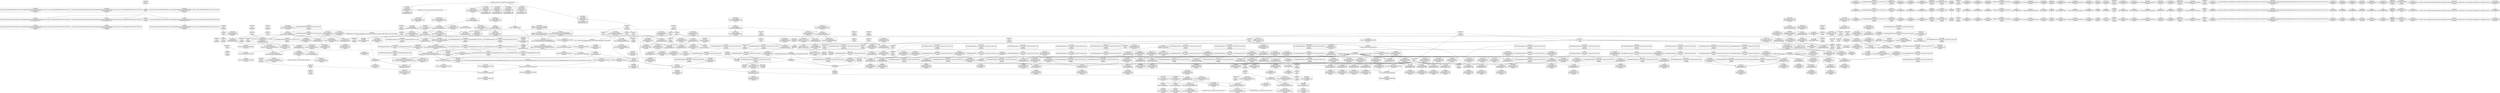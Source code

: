 digraph {
	CE0x4596020 [shape=record,shape=Mrecord,label="{CE0x4596020|_call_void___llvm_gcov_indirect_counter_increment(i32*___llvm_gcov_global_state_pred145,_i64**_getelementptr_inbounds_(_3_x_i64*_,_3_x_i64*_*___llvm_gcda_edge_table144,_i64_0,_i64_0)),_!dbg_!27734|security/selinux/hooks.c,1574|*SummSink*}"]
	CE0x4510ea0 [shape=record,shape=Mrecord,label="{CE0x4510ea0|i64*_getelementptr_inbounds_(_6_x_i64_,_6_x_i64_*___llvm_gcov_ctr142,_i64_0,_i64_0)|*Constant*}"]
	CE0x456f580 [shape=record,shape=Mrecord,label="{CE0x456f580|i64*_getelementptr_inbounds_(_21_x_i64_,_21_x_i64_*___llvm_gcov_ctr143,_i64_0,_i64_12)|*Constant*|*SummSource*}"]
	CE0x4584fa0 [shape=record,shape=Mrecord,label="{CE0x4584fa0|cred_sid:tmp5|security/selinux/hooks.c,196|*SummSource*}"]
	CE0x4519f00 [shape=record,shape=Mrecord,label="{CE0x4519f00|selinux_capable:tmp9|security/selinux/hooks.c,2011|*SummSink*}"]
	CE0x4543b00 [shape=record,shape=Mrecord,label="{CE0x4543b00|cred_sid:tmp1|*SummSource*}"]
	CE0x4524650 [shape=record,shape=Mrecord,label="{CE0x4524650|cred_has_capability:do.cond}"]
	CE0x451d3b0 [shape=record,shape=Mrecord,label="{CE0x451d3b0|i64_2|*Constant*|*SummSource*}"]
	CE0x4584570 [shape=record,shape=Mrecord,label="{CE0x4584570|i64*_getelementptr_inbounds_(_2_x_i64_,_2_x_i64_*___llvm_gcov_ctr131,_i64_0,_i64_0)|*Constant*|*SummSource*}"]
	CE0x4525860 [shape=record,shape=Mrecord,label="{CE0x4525860|i64*_getelementptr_inbounds_(_21_x_i64_,_21_x_i64_*___llvm_gcov_ctr143,_i64_0,_i64_7)|*Constant*|*SummSource*}"]
	CE0x454d440 [shape=record,shape=Mrecord,label="{CE0x454d440|i64**_getelementptr_inbounds_(_3_x_i64*_,_3_x_i64*_*___llvm_gcda_edge_table144,_i64_0,_i64_0)|*Constant*|*SummSource*}"]
	CE0x4531620 [shape=record,shape=Mrecord,label="{CE0x4531620|i64_0|*Constant*|*SummSource*}"]
	CE0x454ae40 [shape=record,shape=Mrecord,label="{CE0x454ae40|i8*_getelementptr_inbounds_(_25_x_i8_,_25_x_i8_*_.str3,_i32_0,_i32_0)|*Constant*|*SummSink*}"]
	CE0x4546530 [shape=record,shape=Mrecord,label="{CE0x4546530|cred_has_capability:tmp25|security/selinux/hooks.c,1582|*SummSource*}"]
	CE0x450cc60 [shape=record,shape=Mrecord,label="{CE0x450cc60|GLOBAL:cap_capable|*Constant*|*SummSink*}"]
	CE0x458a150 [shape=record,shape=Mrecord,label="{CE0x458a150|4:_i32,_:_CRE_0,4_|*MultipleSource*|security/selinux/hooks.c,196|*LoadInst*|security/selinux/hooks.c,196|security/selinux/hooks.c,197}"]
	CE0x451cce0 [shape=record,shape=Mrecord,label="{CE0x451cce0|i64*_getelementptr_inbounds_(_6_x_i64_,_6_x_i64_*___llvm_gcov_ctr142,_i64_0,_i64_5)|*Constant*|*SummSink*}"]
	CE0x4579590 [shape=record,shape=Mrecord,label="{CE0x4579590|avc_audit:avd|Function::avc_audit&Arg::avd::}"]
	CE0x4580170 [shape=record,shape=Mrecord,label="{CE0x4580170|cred_has_capability:tmp29|security/selinux/hooks.c,1584|*SummSource*}"]
	CE0x4532ce0 [shape=record,shape=Mrecord,label="{CE0x4532ce0|cred_sid:tmp|*SummSource*}"]
	CE0x4518170 [shape=record,shape=Mrecord,label="{CE0x4518170|selinux_capable:if.then}"]
	CE0x4574610 [shape=record,shape=Mrecord,label="{CE0x4574610|cred_has_capability:tmp18|security/selinux/hooks.c,1580|*SummSink*}"]
	CE0x4534d80 [shape=record,shape=Mrecord,label="{CE0x4534d80|selinux_capable:tmp5|security/selinux/hooks.c,2008|*SummSource*}"]
	CE0x455cf80 [shape=record,shape=Mrecord,label="{CE0x455cf80|__llvm_gcov_indirect_counter_increment:pred|*SummSink*}"]
	CE0x4583950 [shape=record,shape=Mrecord,label="{CE0x4583950|cred_has_capability:tmp33|security/selinux/hooks.c,1586}"]
	CE0x455f250 [shape=record,shape=Mrecord,label="{CE0x455f250|cred_has_capability:tmp10|security/selinux/hooks.c,1575}"]
	CE0x451e0b0 [shape=record,shape=Mrecord,label="{CE0x451e0b0|cred_has_capability:and|security/selinux/hooks.c,1559}"]
	CE0x45835c0 [shape=record,shape=Mrecord,label="{CE0x45835c0|cred_has_capability:tmp32|security/selinux/hooks.c,1586|*SummSource*}"]
	CE0x45462b0 [shape=record,shape=Mrecord,label="{CE0x45462b0|cred_has_capability:tmp25|security/selinux/hooks.c,1582}"]
	CE0x45933e0 [shape=record,shape=Mrecord,label="{CE0x45933e0|cred_sid:tmp2}"]
	CE0x451c6a0 [shape=record,shape=Mrecord,label="{CE0x451c6a0|cred_has_capability:audit|Function::cred_has_capability&Arg::audit::}"]
	CE0x454bf60 [shape=record,shape=Mrecord,label="{CE0x454bf60|cred_sid:security|security/selinux/hooks.c,196}"]
	CE0x456db80 [shape=record,shape=Mrecord,label="{CE0x456db80|cred_has_capability:tmp14|security/selinux/hooks.c,1575|*SummSource*}"]
	CE0x4539740 [shape=record,shape=Mrecord,label="{CE0x4539740|cred_has_capability:tmp6|security/selinux/hooks.c,1574|*SummSink*}"]
	CE0x4558c80 [shape=record,shape=Mrecord,label="{CE0x4558c80|cred_has_capability:return|*SummSink*}"]
	CE0x4579420 [shape=record,shape=Mrecord,label="{CE0x4579420|avc_audit:requested|Function::avc_audit&Arg::requested::|*SummSink*}"]
	CE0x4576c70 [shape=record,shape=Mrecord,label="{CE0x4576c70|cred_has_capability:call8|security/selinux/hooks.c,1581}"]
	CE0x4588100 [shape=record,shape=Mrecord,label="{CE0x4588100|cred_has_capability:sw.default}"]
	CE0x455fb90 [shape=record,shape=Mrecord,label="{CE0x455fb90|i64*_getelementptr_inbounds_(_21_x_i64_,_21_x_i64_*___llvm_gcov_ctr143,_i64_0,_i64_9)|*Constant*|*SummSource*}"]
	CE0x4593dc0 [shape=record,shape=Mrecord,label="{CE0x4593dc0|i64*_getelementptr_inbounds_(_21_x_i64_,_21_x_i64_*___llvm_gcov_ctr143,_i64_0,_i64_0)|*Constant*|*SummSink*}"]
	CE0x456f890 [shape=record,shape=Mrecord,label="{CE0x456f890|i16_47|*Constant*}"]
	CE0x458a2e0 [shape=record,shape=Mrecord,label="{CE0x458a2e0|4:_i32,_:_CRE_8,12_|*MultipleSource*|security/selinux/hooks.c,196|*LoadInst*|security/selinux/hooks.c,196|security/selinux/hooks.c,197}"]
	CE0x4596cc0 [shape=record,shape=Mrecord,label="{CE0x4596cc0|GLOBAL:cred_sid|*Constant*}"]
	CE0x452f580 [shape=record,shape=Mrecord,label="{CE0x452f580|_ret_i32_%tmp6,_!dbg_!27716|security/selinux/hooks.c,197}"]
	CE0x4523800 [shape=record,shape=Mrecord,label="{CE0x4523800|i32_1|*Constant*}"]
	CE0x4580c80 [shape=record,shape=Mrecord,label="{CE0x4580c80|cred_has_capability:tmp30|security/selinux/hooks.c,1585}"]
	CE0x4570430 [shape=record,shape=Mrecord,label="{CE0x4570430|GLOBAL:avc_has_perm_noaudit|*Constant*}"]
	CE0x45837b0 [shape=record,shape=Mrecord,label="{CE0x45837b0|cred_sid:bb}"]
	CE0x4589290 [shape=record,shape=Mrecord,label="{CE0x4589290|cred_has_capability:shr|security/selinux/hooks.c,1565|*SummSink*}"]
	CE0x457fae0 [shape=record,shape=Mrecord,label="{CE0x457fae0|cred_has_capability:tmp28|security/selinux/hooks.c,1584|*SummSource*}"]
	CE0x451bea0 [shape=record,shape=Mrecord,label="{CE0x451bea0|selinux_capable:cred|Function::selinux_capable&Arg::cred::}"]
	CE0x45727e0 [shape=record,shape=Mrecord,label="{CE0x45727e0|avc_has_perm_noaudit:requested|Function::avc_has_perm_noaudit&Arg::requested::}"]
	CE0x45217b0 [shape=record,shape=Mrecord,label="{CE0x45217b0|i64*_getelementptr_inbounds_(_2_x_i64_,_2_x_i64_*___llvm_gcov_ctr131,_i64_0,_i64_1)|*Constant*|*SummSource*}"]
	CE0x452c220 [shape=record,shape=Mrecord,label="{CE0x452c220|cred_has_capability:type|security/selinux/hooks.c,1562|*SummSource*}"]
	CE0x458b130 [shape=record,shape=Mrecord,label="{CE0x458b130|cred_sid:tmp6|security/selinux/hooks.c,197|*SummSink*}"]
	CE0x4560130 [shape=record,shape=Mrecord,label="{CE0x4560130|i1_true|*Constant*}"]
	CE0x45355b0 [shape=record,shape=Mrecord,label="{CE0x45355b0|cred_has_capability:avd|security/selinux/hooks.c, 1556|*SummSource*}"]
	"CONST[source:1(input),value:2(dynamic)][purpose:{operation}][SrcIdx:0]"
	CE0x4592e70 [shape=record,shape=Mrecord,label="{CE0x4592e70|cred_has_capability:tmp5|security/selinux/hooks.c,1570}"]
	CE0x4575fe0 [shape=record,shape=Mrecord,label="{CE0x4575fe0|cred_has_capability:tmp20|security/selinux/hooks.c,1580|*SummSource*}"]
	CE0x4588230 [shape=record,shape=Mrecord,label="{CE0x4588230|cred_has_capability:sw.bb}"]
	CE0x450cd90 [shape=record,shape=Mrecord,label="{CE0x450cd90|selinux_capable:tobool|security/selinux/hooks.c,2008|*SummSink*}"]
	CE0x4518380 [shape=record,shape=Mrecord,label="{CE0x4518380|i64_2|*Constant*|*SummSink*}"]
	CE0x458be00 [shape=record,shape=Mrecord,label="{CE0x458be00|cred_has_capability:do.cond|*SummSink*}"]
	CE0x45788a0 [shape=record,shape=Mrecord,label="{CE0x45788a0|avc_audit:ssid|Function::avc_audit&Arg::ssid::|*SummSink*}"]
	CE0x4531c50 [shape=record,shape=Mrecord,label="{CE0x4531c50|i32_5|*Constant*|*SummSource*}"]
	CE0x4543740 [shape=record,shape=Mrecord,label="{CE0x4543740|GLOBAL:cred_sid|*Constant*|*SummSink*}"]
	CE0x4550d40 [shape=record,shape=Mrecord,label="{CE0x4550d40|selinux_capable:tmp7|security/selinux/hooks.c,2009|*SummSource*}"]
	CE0x4524940 [shape=record,shape=Mrecord,label="{CE0x4524940|selinux_capable:tmp9|security/selinux/hooks.c,2011|*SummSource*}"]
	CE0x45828e0 [shape=record,shape=Mrecord,label="{CE0x45828e0|cred_has_capability:retval.0|*SummSource*}"]
	CE0x4543590 [shape=record,shape=Mrecord,label="{CE0x4543590|cred_has_capability:call|security/selinux/hooks.c,1558|*SummSink*}"]
	CE0x454d810 [shape=record,shape=Mrecord,label="{CE0x454d810|cred_has_capability:if.end10}"]
	CE0x45136c0 [shape=record,shape=Mrecord,label="{CE0x45136c0|selinux_capable:entry}"]
	CE0x455ce20 [shape=record,shape=Mrecord,label="{CE0x455ce20|__llvm_gcov_indirect_counter_increment:pred|*SummSource*}"]
	CE0x4537090 [shape=record,shape=Mrecord,label="{CE0x4537090|GLOBAL:__llvm_gcov_indirect_counter_increment|*Constant*|*SummSource*}"]
	CE0x453f490 [shape=record,shape=Mrecord,label="{CE0x453f490|i64_1|*Constant*}"]
	CE0x4556860 [shape=record,shape=Mrecord,label="{CE0x4556860|cred_has_capability:do.body|*SummSource*}"]
	CE0x456db10 [shape=record,shape=Mrecord,label="{CE0x456db10|i64*_getelementptr_inbounds_(_21_x_i64_,_21_x_i64_*___llvm_gcov_ctr143,_i64_0,_i64_11)|*Constant*|*SummSink*}"]
	CE0x458b360 [shape=record,shape=Mrecord,label="{CE0x458b360|__llvm_gcov_indirect_counter_increment:exit|*SummSource*}"]
	CE0x4519400 [shape=record,shape=Mrecord,label="{CE0x4519400|selinux_capable:if.end}"]
	CE0x4546030 [shape=record,shape=Mrecord,label="{CE0x4546030|cred_has_capability:tmp24|security/selinux/hooks.c,1582|*SummSource*}"]
	CE0x456da60 [shape=record,shape=Mrecord,label="{CE0x456da60|i64*_getelementptr_inbounds_(_21_x_i64_,_21_x_i64_*___llvm_gcov_ctr143,_i64_0,_i64_11)|*Constant*|*SummSource*}"]
	CE0x451fb20 [shape=record,shape=Mrecord,label="{CE0x451fb20|selinux_capable:tmp2|security/selinux/hooks.c,2008|*SummSink*}"]
	CE0x455f2c0 [shape=record,shape=Mrecord,label="{CE0x455f2c0|cred_has_capability:tmp10|security/selinux/hooks.c,1575|*SummSource*}"]
	CE0x4589300 [shape=record,shape=Mrecord,label="{CE0x4589300|_call_void___llvm_gcov_indirect_counter_increment(i32*___llvm_gcov_global_state_pred145,_i64**_getelementptr_inbounds_(_3_x_i64*_,_3_x_i64*_*___llvm_gcda_edge_table144,_i64_0,_i64_1)),_!dbg_!27728|security/selinux/hooks.c,1567|*SummSource*}"]
	CE0x4520f00 [shape=record,shape=Mrecord,label="{CE0x4520f00|avc_audit:entry|*SummSink*}"]
	CE0x45812b0 [shape=record,shape=Mrecord,label="{CE0x45812b0|cred_has_capability:tmp30|security/selinux/hooks.c,1585|*SummSink*}"]
	CE0x452d040 [shape=record,shape=Mrecord,label="{CE0x452d040|cred_has_capability:sw.epilog|*SummSource*}"]
	CE0x4588dc0 [shape=record,shape=Mrecord,label="{CE0x4588dc0|i64*_getelementptr_inbounds_(_21_x_i64_,_21_x_i64_*___llvm_gcov_ctr143,_i64_0,_i64_5)|*Constant*|*SummSink*}"]
	CE0x4537ce0 [shape=record,shape=Mrecord,label="{CE0x4537ce0|selinux_capable:tmp10|security/selinux/hooks.c,2012|*SummSource*}"]
	"CONST[source:1(input),value:2(dynamic)][purpose:{subject}][SrcIdx:1]"
	CE0x4591dd0 [shape=record,shape=Mrecord,label="{CE0x4591dd0|__llvm_gcov_indirect_counter_increment:tmp1|*SummSink*}"]
	CE0x4523f30 [shape=record,shape=Mrecord,label="{CE0x4523f30|i8_3|*Constant*}"]
	CE0x4588610 [shape=record,shape=Mrecord,label="{CE0x4588610|cred_has_capability:shl|security/selinux/hooks.c,1559}"]
	CE0x457b9b0 [shape=record,shape=Mrecord,label="{CE0x457b9b0|cred_has_capability:tmp22|security/selinux/hooks.c,1582}"]
	CE0x4523520 [shape=record,shape=Mrecord,label="{CE0x4523520|cred_has_capability:tmp1}"]
	CE0x4550c30 [shape=record,shape=Mrecord,label="{CE0x4550c30|selinux_capable:tmp7|security/selinux/hooks.c,2009}"]
	CE0x457ab10 [shape=record,shape=Mrecord,label="{CE0x457ab10|cred_has_capability:tobool|security/selinux/hooks.c,1582|*SummSource*}"]
	CE0x4584c80 [shape=record,shape=Mrecord,label="{CE0x4584c80|cred_sid:tmp4|*LoadInst*|security/selinux/hooks.c,196|*SummSink*}"]
	CE0x457ee20 [shape=record,shape=Mrecord,label="{CE0x457ee20|cred_has_capability:tmp27|security/selinux/hooks.c,1583|*SummSource*}"]
	CE0x4576ac0 [shape=record,shape=Mrecord,label="{CE0x4576ac0|cred_has_capability:tmp21|security/selinux/hooks.c,1580|*SummSink*}"]
	CE0x458a400 [shape=record,shape=Mrecord,label="{CE0x458a400|__llvm_gcov_indirect_counter_increment:bb4}"]
	CE0x4585400 [shape=record,shape=Mrecord,label="{CE0x4585400|cred_has_capability:do.end}"]
	CE0x451cb20 [shape=record,shape=Mrecord,label="{CE0x451cb20|i64*_getelementptr_inbounds_(_6_x_i64_,_6_x_i64_*___llvm_gcov_ctr142,_i64_0,_i64_5)|*Constant*|*SummSource*}"]
	CE0x455ab60 [shape=record,shape=Mrecord,label="{CE0x455ab60|_call_void___llvm_gcov_indirect_counter_increment(i32*___llvm_gcov_global_state_pred145,_i64**_getelementptr_inbounds_(_3_x_i64*_,_3_x_i64*_*___llvm_gcda_edge_table144,_i64_0,_i64_2)),_!dbg_!27732|security/selinux/hooks.c,1570|*SummSource*}"]
	CE0x4593860 [shape=record,shape=Mrecord,label="{CE0x4593860|cred_sid:entry|*SummSink*}"]
	CE0x454abc0 [shape=record,shape=Mrecord,label="{CE0x454abc0|i8*_getelementptr_inbounds_(_25_x_i8_,_25_x_i8_*_.str3,_i32_0,_i32_0)|*Constant*|*SummSource*}"]
	CE0x4522280 [shape=record,shape=Mrecord,label="{CE0x4522280|GLOBAL:__llvm_gcov_global_state_pred145|Global_var:__llvm_gcov_global_state_pred145}"]
	CE0x451ef30 [shape=record,shape=Mrecord,label="{CE0x451ef30|i64*_getelementptr_inbounds_(_6_x_i64_,_6_x_i64_*___llvm_gcov_ctr142,_i64_0,_i64_0)|*Constant*|*SummSink*}"]
	CE0x451f6f0 [shape=record,shape=Mrecord,label="{CE0x451f6f0|_call_void_mcount()_#3|*SummSource*}"]
	CE0x453c0f0 [shape=record,shape=Mrecord,label="{CE0x453c0f0|_ret_void|*SummSource*}"]
	CE0x45815d0 [shape=record,shape=Mrecord,label="{CE0x45815d0|cred_has_capability:tmp31|security/selinux/hooks.c,1585}"]
	CE0x4522a30 [shape=record,shape=Mrecord,label="{CE0x4522a30|i64*_getelementptr_inbounds_(_21_x_i64_,_21_x_i64_*___llvm_gcov_ctr143,_i64_0,_i64_4)|*Constant*|*SummSource*}"]
	CE0x454b280 [shape=record,shape=Mrecord,label="{CE0x454b280|i32_1575|*Constant*|*SummSource*}"]
	CE0x454b3a0 [shape=record,shape=Mrecord,label="{CE0x454b3a0|i64*_getelementptr_inbounds_(_21_x_i64_,_21_x_i64_*___llvm_gcov_ctr143,_i64_0,_i64_8)|*Constant*|*SummSink*}"]
	CE0x457fa70 [shape=record,shape=Mrecord,label="{CE0x457fa70|i64*_getelementptr_inbounds_(_21_x_i64_,_21_x_i64_*___llvm_gcov_ctr143,_i64_0,_i64_18)|*Constant*|*SummSink*}"]
	CE0x4524f50 [shape=record,shape=Mrecord,label="{CE0x4524f50|selinux_capable:tmp1|*SummSink*}"]
	CE0x4570a00 [shape=record,shape=Mrecord,label="{CE0x4570a00|i16_4|*Constant*|*SummSink*}"]
	CE0x45822a0 [shape=record,shape=Mrecord,label="{CE0x45822a0|i32_-22|*Constant*|*SummSink*}"]
	CE0x454d730 [shape=record,shape=Mrecord,label="{CE0x454d730|cred_has_capability:if.then9|*SummSink*}"]
	CE0x4581430 [shape=record,shape=Mrecord,label="{CE0x4581430|i32_-22|*Constant*}"]
	CE0x4545d20 [shape=record,shape=Mrecord,label="{CE0x4545d20|cred_has_capability:tmp24|security/selinux/hooks.c,1582}"]
	CE0x45264a0 [shape=record,shape=Mrecord,label="{CE0x45264a0|cred_has_capability:tmp8|security/selinux/hooks.c,1575|*SummSink*}"]
	CE0x58ef900 [shape=record,shape=Mrecord,label="{CE0x58ef900|selinux_capable:tmp4|security/selinux/hooks.c,2008}"]
	CE0x4557890 [shape=record,shape=Mrecord,label="{CE0x4557890|cred_has_capability:if.then}"]
	CE0x4587c00 [shape=record,shape=Mrecord,label="{CE0x4587c00|i64*_getelementptr_inbounds_(_21_x_i64_,_21_x_i64_*___llvm_gcov_ctr143,_i64_0,_i64_0)|*Constant*}"]
	CE0x4571a40 [shape=record,shape=Mrecord,label="{CE0x4571a40|avc_has_perm_noaudit:tclass|Function::avc_has_perm_noaudit&Arg::tclass::}"]
	CE0x4519cf0 [shape=record,shape=Mrecord,label="{CE0x4519cf0|selinux_capable:ns|Function::selinux_capable&Arg::ns::}"]
	CE0x45702f0 [shape=record,shape=Mrecord,label="{CE0x45702f0|i16_47|*Constant*|*SummSink*}"]
	CE0x456f6a0 [shape=record,shape=Mrecord,label="{CE0x456f6a0|cred_has_capability:tmp16|security/selinux/hooks.c,1576|*SummSource*}"]
	CE0x454d660 [shape=record,shape=Mrecord,label="{CE0x454d660|cred_has_capability:if.then9|*SummSource*}"]
	CE0x4578dd0 [shape=record,shape=Mrecord,label="{CE0x4578dd0|avc_audit:tclass|Function::avc_audit&Arg::tclass::}"]
	CE0x4583e70 [shape=record,shape=Mrecord,label="{CE0x4583e70|cred_has_capability:tmp33|security/selinux/hooks.c,1586|*SummSink*}"]
	CE0x457efd0 [shape=record,shape=Mrecord,label="{CE0x457efd0|cred_has_capability:tmp27|security/selinux/hooks.c,1583|*SummSink*}"]
	CE0x450c4e0 [shape=record,shape=Mrecord,label="{CE0x450c4e0|cred_has_capability:tmp3|security/selinux/hooks.c,1567|*SummSink*}"]
	CE0x4584210 [shape=record,shape=Mrecord,label="{CE0x4584210|cred_sid:bb|*SummSource*}"]
	CE0x453a300 [shape=record,shape=Mrecord,label="{CE0x453a300|cred_has_capability:avd|security/selinux/hooks.c, 1556}"]
	CE0x451a4f0 [shape=record,shape=Mrecord,label="{CE0x451a4f0|_ret_i32_%retval.0,_!dbg_!27765|security/selinux/hooks.c,1586|*SummSource*}"]
	CE0x452b820 [shape=record,shape=Mrecord,label="{CE0x452b820|0:_i32,_:_GCMR___llvm_gcov_global_state_pred145_internal_unnamed_addr_global_i32_-1:_elem_0:default:}"]
	CE0x45744e0 [shape=record,shape=Mrecord,label="{CE0x45744e0|i64_14|*Constant*|*SummSink*}"]
	CE0x5bca320 [shape=record,shape=Mrecord,label="{CE0x5bca320|selinux_capable:tmp4|security/selinux/hooks.c,2008|*SummSource*}"]
	CE0x458b920 [shape=record,shape=Mrecord,label="{CE0x458b920|__llvm_gcov_indirect_counter_increment:bb}"]
	CE0x456ce50 [shape=record,shape=Mrecord,label="{CE0x456ce50|i1_true|*Constant*|*SummSource*}"]
	CE0x4587a60 [shape=record,shape=Mrecord,label="{CE0x4587a60|_call_void_mcount()_#3|*SummSink*}"]
	CE0x455ccf0 [shape=record,shape=Mrecord,label="{CE0x455ccf0|__llvm_gcov_indirect_counter_increment:exit|*SummSink*}"]
	CE0x4524dd0 [shape=record,shape=Mrecord,label="{CE0x4524dd0|VOIDTB_TE:_CE:_elem_0:default:}"]
	CE0x4574010 [shape=record,shape=Mrecord,label="{CE0x4574010|i64_14|*Constant*}"]
	CE0x45313d0 [shape=record,shape=Mrecord,label="{CE0x45313d0|i64**_getelementptr_inbounds_(_3_x_i64*_,_3_x_i64*_*___llvm_gcda_edge_table144,_i64_0,_i64_0)|*Constant*}"]
	CE0x451c540 [shape=record,shape=Mrecord,label="{CE0x451c540|cred_has_capability:cap|Function::cred_has_capability&Arg::cap::|*SummSink*}"]
	CE0x458af50 [shape=record,shape=Mrecord,label="{CE0x458af50|cred_sid:tmp6|security/selinux/hooks.c,197|*SummSource*}"]
	CE0x455bc70 [shape=record,shape=Mrecord,label="{CE0x455bc70|cred_has_capability:if.end}"]
	CE0x45772d0 [shape=record,shape=Mrecord,label="{CE0x45772d0|GLOBAL:avc_audit|*Constant*|*SummSource*}"]
	CE0x4595480 [shape=record,shape=Mrecord,label="{CE0x4595480|i64*_getelementptr_inbounds_(_21_x_i64_,_21_x_i64_*___llvm_gcov_ctr143,_i64_0,_i64_6)|*Constant*|*SummSink*}"]
	CE0x456caf0 [shape=record,shape=Mrecord,label="{CE0x456caf0|cred_has_capability:tmp13|security/selinux/hooks.c,1575}"]
	CE0x3e03060 [shape=record,shape=Mrecord,label="{CE0x3e03060|i64*_getelementptr_inbounds_(_6_x_i64_,_6_x_i64_*___llvm_gcov_ctr142,_i64_0,_i64_3)|*Constant*|*SummSource*}"]
	CE0x4539430 [shape=record,shape=Mrecord,label="{CE0x4539430|cred_has_capability:tmp6|security/selinux/hooks.c,1574|*SummSource*}"]
	CE0x451fb90 [shape=record,shape=Mrecord,label="{CE0x451fb90|i64_0|*Constant*}"]
	CE0x45341e0 [shape=record,shape=Mrecord,label="{CE0x45341e0|_ret_i32_%retval.0,_!dbg_!27765|security/selinux/hooks.c,1586|*SummSink*}"]
	CE0x4571410 [shape=record,shape=Mrecord,label="{CE0x4571410|GLOBAL:avc_has_perm_noaudit|*Constant*|*SummSink*}"]
	CE0x4521010 [shape=record,shape=Mrecord,label="{CE0x4521010|avc_audit:ssid|Function::avc_audit&Arg::ssid::}"]
	CE0x45962d0 [shape=record,shape=Mrecord,label="{CE0x45962d0|i64*_getelementptr_inbounds_(_21_x_i64_,_21_x_i64_*___llvm_gcov_ctr143,_i64_0,_i64_6)|*Constant*}"]
	CE0x4532c70 [shape=record,shape=Mrecord,label="{CE0x4532c70|COLLAPSED:_GCMRE___llvm_gcov_ctr131_internal_global_2_x_i64_zeroinitializer:_elem_0:default:}"]
	CE0x4542fc0 [shape=record,shape=Mrecord,label="{CE0x4542fc0|cred_has_capability:if.then9}"]
	CE0x4589400 [shape=record,shape=Mrecord,label="{CE0x4589400|GLOBAL:__llvm_gcov_indirect_counter_increment|*Constant*|*SummSink*}"]
	CE0x456c940 [shape=record,shape=Mrecord,label="{CE0x456c940|cred_has_capability:tmp12|security/selinux/hooks.c,1575|*SummSink*}"]
	CE0x4574ee0 [shape=record,shape=Mrecord,label="{CE0x4574ee0|i64_0|*Constant*}"]
	CE0x4534770 [shape=record,shape=Mrecord,label="{CE0x4534770|selinux_capable:tmp11|security/selinux/hooks.c,2012|*SummSink*}"]
	CE0x452c390 [shape=record,shape=Mrecord,label="{CE0x452c390|cred_has_capability:type|security/selinux/hooks.c,1562|*SummSink*}"]
	CE0x455b5a0 [shape=record,shape=Mrecord,label="{CE0x455b5a0|_call_void___llvm_gcov_indirect_counter_increment(i32*___llvm_gcov_global_state_pred145,_i64**_getelementptr_inbounds_(_3_x_i64*_,_3_x_i64*_*___llvm_gcda_edge_table144,_i64_0,_i64_1)),_!dbg_!27728|security/selinux/hooks.c,1567}"]
	CE0x4537100 [shape=record,shape=Mrecord,label="{CE0x4537100|__llvm_gcov_indirect_counter_increment:entry}"]
	CE0x4538290 [shape=record,shape=Mrecord,label="{CE0x4538290|cred_has_capability:u|security/selinux/hooks.c,1563}"]
	CE0x458f950 [shape=record,shape=Mrecord,label="{CE0x458f950|__llvm_gcov_indirect_counter_increment:counters|Function::__llvm_gcov_indirect_counter_increment&Arg::counters::}"]
	"CONST[source:0(mediator),value:0(static)][purpose:{operation}]"
	CE0x4592fb0 [shape=record,shape=Mrecord,label="{CE0x4592fb0|cred_has_capability:tmp5|security/selinux/hooks.c,1570|*SummSource*}"]
	CE0x4586180 [shape=record,shape=Mrecord,label="{CE0x4586180|__llvm_gcov_indirect_counter_increment:tmp|*SummSource*}"]
	CE0x4522360 [shape=record,shape=Mrecord,label="{CE0x4522360|cred_has_capability:ad|security/selinux/hooks.c, 1555|*SummSource*}"]
	CE0x45318e0 [shape=record,shape=Mrecord,label="{CE0x45318e0|cred_has_capability:cap1|security/selinux/hooks.c,1563}"]
	CE0x45566c0 [shape=record,shape=Mrecord,label="{CE0x45566c0|cred_has_capability:if.then|*SummSink*}"]
	CE0x45294f0 [shape=record,shape=Mrecord,label="{CE0x45294f0|cred_has_capability:tmp15|security/selinux/hooks.c,1575|*SummSource*}"]
	CE0x45851f0 [shape=record,shape=Mrecord,label="{CE0x45851f0|i32_1|*Constant*}"]
	CE0x455ec10 [shape=record,shape=Mrecord,label="{CE0x455ec10|i64_12|*Constant*|*SummSink*}"]
	CE0x45879f0 [shape=record,shape=Mrecord,label="{CE0x45879f0|_call_void_mcount()_#3|*SummSource*}"]
	CE0x4584b00 [shape=record,shape=Mrecord,label="{CE0x4584b00|cred_sid:tmp4|*LoadInst*|security/selinux/hooks.c,196|*SummSource*}"]
	CE0x45470f0 [shape=record,shape=Mrecord,label="{CE0x45470f0|cred_has_capability:do.cond|*SummSource*}"]
	CE0x4533fc0 [shape=record,shape=Mrecord,label="{CE0x4533fc0|i32_1|*Constant*|*SummSink*}"]
	CE0x4570280 [shape=record,shape=Mrecord,label="{CE0x4570280|i16_47|*Constant*|*SummSource*}"]
	CE0x451b790 [shape=record,shape=Mrecord,label="{CE0x451b790|cred_has_capability:tmp2|security/selinux/hooks.c,1567|*SummSource*}"]
	CE0x45850b0 [shape=record,shape=Mrecord,label="{CE0x45850b0|cred_sid:tmp5|security/selinux/hooks.c,196|*SummSink*}"]
	CE0x3e060e0 [shape=record,shape=Mrecord,label="{CE0x3e060e0|selinux_capable:tmp6|security/selinux/hooks.c,2009|*SummSink*}"]
	CE0x4576fe0 [shape=record,shape=Mrecord,label="{CE0x4576fe0|cred_has_capability:call8|security/selinux/hooks.c,1581|*SummSource*}"]
	CE0x454b410 [shape=record,shape=Mrecord,label="{CE0x454b410|i32_1575|*Constant*|*SummSink*}"]
	CE0x4537790 [shape=record,shape=Mrecord,label="{CE0x4537790|_ret_i32_%retval.0,_!dbg_!27765|security/selinux/hooks.c,1586}"]
	CE0x450c370 [shape=record,shape=Mrecord,label="{CE0x450c370|cred_has_capability:tmp3|security/selinux/hooks.c,1567|*SummSource*}"]
	CE0x4518640 [shape=record,shape=Mrecord,label="{CE0x4518640|_call_void_mcount()_#3}"]
	CE0x455ae80 [shape=record,shape=Mrecord,label="{CE0x455ae80|i64*_getelementptr_inbounds_(_21_x_i64_,_21_x_i64_*___llvm_gcov_ctr143,_i64_0,_i64_5)|*Constant*}"]
	CE0x4553180 [shape=record,shape=Mrecord,label="{CE0x4553180|i64*_getelementptr_inbounds_(_6_x_i64_,_6_x_i64_*___llvm_gcov_ctr142,_i64_0,_i64_4)|*Constant*|*SummSource*}"]
	CE0x4538300 [shape=record,shape=Mrecord,label="{CE0x4538300|cred_has_capability:u|security/selinux/hooks.c,1563|*SummSource*}"]
	CE0x45861f0 [shape=record,shape=Mrecord,label="{CE0x45861f0|__llvm_gcov_indirect_counter_increment:tmp|*SummSink*}"]
	CE0x4579260 [shape=record,shape=Mrecord,label="{CE0x4579260|avc_audit:requested|Function::avc_audit&Arg::requested::|*SummSource*}"]
	CE0x458a780 [shape=record,shape=Mrecord,label="{CE0x458a780|4:_i32,_:_CRE_12,16_|*MultipleSource*|security/selinux/hooks.c,196|*LoadInst*|security/selinux/hooks.c,196|security/selinux/hooks.c,197}"]
	CE0x45968b0 [shape=record,shape=Mrecord,label="{CE0x45968b0|cred_has_capability:sw.default|*SummSource*}"]
	CE0x4574470 [shape=record,shape=Mrecord,label="{CE0x4574470|i64_14|*Constant*|*SummSource*}"]
	CE0x457e760 [shape=record,shape=Mrecord,label="{CE0x457e760|cred_has_capability:tmp26|security/selinux/hooks.c,1583|*SummSource*}"]
	CE0x452f030 [shape=record,shape=Mrecord,label="{CE0x452f030|i32_-1|*Constant*|*SummSource*}"]
	CE0x4538040 [shape=record,shape=Mrecord,label="{CE0x4538040|i64_1|*Constant*|*SummSink*}"]
	CE0x45736b0 [shape=record,shape=Mrecord,label="{CE0x45736b0|avc_has_perm_noaudit:avd|Function::avc_has_perm_noaudit&Arg::avd::|*SummSource*}"]
	CE0x45273a0 [shape=record,shape=Mrecord,label="{CE0x45273a0|cred_has_capability:tmp9|security/selinux/hooks.c,1575|*SummSource*}"]
	CE0x4578970 [shape=record,shape=Mrecord,label="{CE0x4578970|avc_audit:tsid|Function::avc_audit&Arg::tsid::}"]
	CE0x45186f0 [shape=record,shape=Mrecord,label="{CE0x45186f0|GLOBAL:__llvm_gcov_ctr142|Global_var:__llvm_gcov_ctr142}"]
	CE0x457b790 [shape=record,shape=Mrecord,label="{CE0x457b790|i64_16|*Constant*|*SummSink*}"]
	CE0x4529870 [shape=record,shape=Mrecord,label="{CE0x4529870|cred_has_capability:tmp15|security/selinux/hooks.c,1575|*SummSink*}"]
	CE0x4595ce0 [shape=record,shape=Mrecord,label="{CE0x4595ce0|cred_has_capability:tmp5|security/selinux/hooks.c,1570|*SummSink*}"]
	CE0x453fca0 [shape=record,shape=Mrecord,label="{CE0x453fca0|i8*_getelementptr_inbounds_(_40_x_i8_,_40_x_i8_*_.str49,_i32_0,_i32_0)|*Constant*|*SummSource*}"]
	CE0x458a9b0 [shape=record,shape=Mrecord,label="{CE0x458a9b0|4:_i32,_:_CRE_16,20_|*MultipleSource*|security/selinux/hooks.c,196|*LoadInst*|security/selinux/hooks.c,196|security/selinux/hooks.c,197}"]
	CE0x456f0e0 [shape=record,shape=Mrecord,label="{CE0x456f0e0|cred_has_capability:tmp16|security/selinux/hooks.c,1576}"]
	CE0x4573290 [shape=record,shape=Mrecord,label="{CE0x4573290|avc_has_perm_noaudit:flags|Function::avc_has_perm_noaudit&Arg::flags::|*SummSource*}"]
	CE0x58ef970 [shape=record,shape=Mrecord,label="{CE0x58ef970|selinux_capable:tmp3|security/selinux/hooks.c,2008|*SummSink*}"]
	CE0x4572110 [shape=record,shape=Mrecord,label="{CE0x4572110|avc_has_perm_noaudit:tsid|Function::avc_has_perm_noaudit&Arg::tsid::}"]
	CE0x4576730 [shape=record,shape=Mrecord,label="{CE0x4576730|cred_has_capability:tmp21|security/selinux/hooks.c,1580}"]
	CE0x4592360 [shape=record,shape=Mrecord,label="{CE0x4592360|cred_has_capability:do.end|*SummSink*}"]
	CE0x4524b70 [shape=record,shape=Mrecord,label="{CE0x4524b70|selinux_capable:cap|Function::selinux_capable&Arg::cap::}"]
	CE0x452ebf0 [shape=record,shape=Mrecord,label="{CE0x452ebf0|cred_has_capability:u|security/selinux/hooks.c,1563|*SummSink*}"]
	CE0x45934c0 [shape=record,shape=Mrecord,label="{CE0x45934c0|cred_sid:tmp2|*SummSink*}"]
	CE0x4525020 [shape=record,shape=Mrecord,label="{CE0x4525020|cred_has_capability:sw.default|*SummSink*}"]
	CE0x458f550 [shape=record,shape=Mrecord,label="{CE0x458f550|__llvm_gcov_indirect_counter_increment:entry|*SummSource*}"]
	CE0x45271f0 [shape=record,shape=Mrecord,label="{CE0x45271f0|_call_void_asm_sideeffect_1:_09ud2_0A.pushsection___bug_table,_22a_22_0A2:_09.long_1b_-_2b,_$_0:c_-_2b_0A_09.word_$_1:c_,_0_0A_09.org_2b+$_2:c_0A.popsection_,_i,i,i,_dirflag_,_fpsr_,_flags_(i8*_getelementptr_inbounds_(_25_x_i8_,_25_x_i8_*_.str3,_i32_0,_i32_0),_i32_1575,_i64_12)_#3,_!dbg_!27737,_!srcloc_!27740|security/selinux/hooks.c,1575}"]
	CE0x4579770 [shape=record,shape=Mrecord,label="{CE0x4579770|avc_audit:avd|Function::avc_audit&Arg::avd::|*SummSource*}"]
	CE0x4536e00 [shape=record,shape=Mrecord,label="{CE0x4536e00|GLOBAL:__llvm_gcov_indirect_counter_increment|*Constant*}"]
	CE0x456fa30 [shape=record,shape=Mrecord,label="{CE0x456fa30|cred_has_capability:tmp17|security/selinux/hooks.c,1576}"]
	CE0x450d100 [shape=record,shape=Mrecord,label="{CE0x450d100|selinux_capable:tmp2|security/selinux/hooks.c,2008|*SummSource*}"]
	CE0x4579c80 [shape=record,shape=Mrecord,label="{CE0x4579c80|avc_audit:result|Function::avc_audit&Arg::result::|*SummSink*}"]
	CE0x456d240 [shape=record,shape=Mrecord,label="{CE0x456d240|cred_has_capability:tmp14|security/selinux/hooks.c,1575}"]
	CE0x4579850 [shape=record,shape=Mrecord,label="{CE0x4579850|avc_audit:avd|Function::avc_audit&Arg::avd::|*SummSink*}"]
	CE0x4519a30 [shape=record,shape=Mrecord,label="{CE0x4519a30|selinux_capable:return|*SummSink*}"]
	CE0x453bf80 [shape=record,shape=Mrecord,label="{CE0x453bf80|__llvm_gcov_indirect_counter_increment:counters|Function::__llvm_gcov_indirect_counter_increment&Arg::counters::|*SummSink*}"]
	CE0x451d340 [shape=record,shape=Mrecord,label="{CE0x451d340|i64_2|*Constant*}"]
	CE0x4596840 [shape=record,shape=Mrecord,label="{CE0x4596840|GLOBAL:__llvm_gcov_global_state_pred145|Global_var:__llvm_gcov_global_state_pred145|*SummSource*}"]
	CE0x457fe70 [shape=record,shape=Mrecord,label="{CE0x457fe70|cred_has_capability:tmp29|security/selinux/hooks.c,1584}"]
	CE0x4525600 [shape=record,shape=Mrecord,label="{CE0x4525600|cred_has_capability:and|security/selinux/hooks.c,1559|*SummSource*}"]
	CE0x452ee70 [shape=record,shape=Mrecord,label="{CE0x452ee70|i32_-1|*Constant*}"]
	CE0x4579150 [shape=record,shape=Mrecord,label="{CE0x4579150|avc_audit:requested|Function::avc_audit&Arg::requested::}"]
	"CONST[source:0(mediator),value:2(dynamic)][purpose:{subject}]"
	CE0x456dd70 [shape=record,shape=Mrecord,label="{CE0x456dd70|cred_has_capability:tmp15|security/selinux/hooks.c,1575}"]
	CE0x45401e0 [shape=record,shape=Mrecord,label="{CE0x45401e0|VOIDTB_TE_array:_GCE_.str49_private_unnamed_addr_constant_40_x_i8_c_013SELinux:_out_of_range_capability_%d_0A_00_,_align_1:_elem_0:default:}"]
	CE0x4575780 [shape=record,shape=Mrecord,label="{CE0x4575780|GLOBAL:__llvm_gcov_ctr143|Global_var:__llvm_gcov_ctr143|*SummSource*}"]
	CE0x4521920 [shape=record,shape=Mrecord,label="{CE0x4521920|i64*_getelementptr_inbounds_(_2_x_i64_,_2_x_i64_*___llvm_gcov_ctr131,_i64_0,_i64_1)|*Constant*|*SummSink*}"]
	CE0x451de10 [shape=record,shape=Mrecord,label="{CE0x451de10|i32_31|*Constant*|*SummSink*}"]
	CE0x4527510 [shape=record,shape=Mrecord,label="{CE0x4527510|cred_has_capability:tmp9|security/selinux/hooks.c,1575|*SummSink*}"]
	CE0x454bcb0 [shape=record,shape=Mrecord,label="{CE0x454bcb0|i32_22|*Constant*|*SummSink*}"]
	CE0x4583300 [shape=record,shape=Mrecord,label="{CE0x4583300|cred_has_capability:tmp32|security/selinux/hooks.c,1586}"]
	CE0x456d810 [shape=record,shape=Mrecord,label="{CE0x456d810|i64*_getelementptr_inbounds_(_21_x_i64_,_21_x_i64_*___llvm_gcov_ctr143,_i64_0,_i64_11)|*Constant*}"]
	CE0x45262e0 [shape=record,shape=Mrecord,label="{CE0x45262e0|cred_has_capability:tmp8|security/selinux/hooks.c,1575}"]
	CE0x450d770 [shape=record,shape=Mrecord,label="{CE0x450d770|i64_1|*Constant*}"]
	CE0x4574120 [shape=record,shape=Mrecord,label="{CE0x4574120|cred_has_capability:cmp|security/selinux/hooks.c,1580}"]
	CE0x4560580 [shape=record,shape=Mrecord,label="{CE0x4560580|cred_has_capability:tmp12|security/selinux/hooks.c,1575}"]
	CE0x4519770 [shape=record,shape=Mrecord,label="{CE0x4519770|i64_1|*Constant*|*SummSource*}"]
	CE0x458bee0 [shape=record,shape=Mrecord,label="{CE0x458bee0|cred_has_capability:sw.epilog}"]
	CE0x450cbb0 [shape=record,shape=Mrecord,label="{CE0x450cbb0|selinux_capable:tmp|*SummSource*}"]
	CE0x455bdb0 [shape=record,shape=Mrecord,label="{CE0x455bdb0|cred_has_capability:if.end|*SummSink*}"]
	CE0x4549350 [shape=record,shape=Mrecord,label="{CE0x4549350|__llvm_gcov_indirect_counter_increment:tmp3|*SummSource*}"]
	CE0x458f660 [shape=record,shape=Mrecord,label="{CE0x458f660|__llvm_gcov_indirect_counter_increment:entry|*SummSink*}"]
	CE0x4585470 [shape=record,shape=Mrecord,label="{CE0x4585470|cred_has_capability:do.end|*SummSource*}"]
	CE0x4554440 [shape=record,shape=Mrecord,label="{CE0x4554440|i64*_getelementptr_inbounds_(_6_x_i64_,_6_x_i64_*___llvm_gcov_ctr142,_i64_0,_i64_4)|*Constant*|*SummSink*}"]
	CE0x45292b0 [shape=record,shape=Mrecord,label="{CE0x45292b0|i64*_getelementptr_inbounds_(_2_x_i64_,_2_x_i64_*___llvm_gcov_ctr131,_i64_0,_i64_0)|*Constant*|*SummSink*}"]
	CE0x4593fd0 [shape=record,shape=Mrecord,label="{CE0x4593fd0|cred_has_capability:tmp|*SummSource*}"]
	CE0x4531870 [shape=record,shape=Mrecord,label="{CE0x4531870|i32_5|*Constant*}"]
	CE0x45897f0 [shape=record,shape=Mrecord,label="{CE0x45897f0|__llvm_gcov_indirect_counter_increment:predecessor|Function::__llvm_gcov_indirect_counter_increment&Arg::predecessor::}"]
	CE0x4534e60 [shape=record,shape=Mrecord,label="{CE0x4534e60|selinux_capable:tmp5|security/selinux/hooks.c,2008|*SummSink*}"]
	CE0x45855f0 [shape=record,shape=Mrecord,label="{CE0x45855f0|cred_has_capability:bb}"]
	CE0x4546de0 [shape=record,shape=Mrecord,label="{CE0x4546de0|cred_has_capability:sw.bb2}"]
	CE0x453c5f0 [shape=record,shape=Mrecord,label="{CE0x453c5f0|i64*_getelementptr_inbounds_(_21_x_i64_,_21_x_i64_*___llvm_gcov_ctr143,_i64_0,_i64_4)|*Constant*}"]
	CE0x4519820 [shape=record,shape=Mrecord,label="{CE0x4519820|COLLAPSED:_GCMRE___llvm_gcov_ctr142_internal_global_6_x_i64_zeroinitializer:_elem_0:default:}"]
	CE0x4588800 [shape=record,shape=Mrecord,label="{CE0x4588800|cred_has_capability:shl|security/selinux/hooks.c,1559|*SummSink*}"]
	CE0x451b720 [shape=record,shape=Mrecord,label="{CE0x451b720|cred_has_capability:tmp2|security/selinux/hooks.c,1567}"]
	CE0x4579b20 [shape=record,shape=Mrecord,label="{CE0x4579b20|avc_audit:result|Function::avc_audit&Arg::result::|*SummSource*}"]
	CE0x454ca70 [shape=record,shape=Mrecord,label="{CE0x454ca70|i64*_null|*Constant*|*SummSink*}"]
	CE0x453eff0 [shape=record,shape=Mrecord,label="{CE0x453eff0|i32_31|*Constant*}"]
	CE0x4580320 [shape=record,shape=Mrecord,label="{CE0x4580320|cred_has_capability:tmp29|security/selinux/hooks.c,1584|*SummSink*}"]
	CE0x457a1c0 [shape=record,shape=Mrecord,label="{CE0x457a1c0|_ret_i32_%retval.0,_!dbg_!27732|security/selinux/include/avc.h,142}"]
	CE0x451bcb0 [shape=record,shape=Mrecord,label="{CE0x451bcb0|selinux_capable:bb|*SummSource*}"]
	CE0x455f8a0 [shape=record,shape=Mrecord,label="{CE0x455f8a0|cred_has_capability:tmp11|security/selinux/hooks.c,1575|*SummSource*}"]
	CE0x455f1e0 [shape=record,shape=Mrecord,label="{CE0x455f1e0|i64*_getelementptr_inbounds_(_21_x_i64_,_21_x_i64_*___llvm_gcov_ctr143,_i64_0,_i64_9)|*Constant*}"]
	CE0x4579db0 [shape=record,shape=Mrecord,label="{CE0x4579db0|avc_audit:a|Function::avc_audit&Arg::a::}"]
	CE0x4543e40 [shape=record,shape=Mrecord,label="{CE0x4543e40|i64_1|*Constant*}"]
	CE0x4524c30 [shape=record,shape=Mrecord,label="{CE0x4524c30|cred_has_capability:do.end6}"]
	CE0x4574400 [shape=record,shape=Mrecord,label="{CE0x4574400|cred_has_capability:cmp|security/selinux/hooks.c,1580|*SummSink*}"]
	CE0x4524a70 [shape=record,shape=Mrecord,label="{CE0x4524a70|cred_has_capability:do.end6|*SummSink*}"]
	CE0x45811d0 [shape=record,shape=Mrecord,label="{CE0x45811d0|i64*_getelementptr_inbounds_(_21_x_i64_,_21_x_i64_*___llvm_gcov_ctr143,_i64_0,_i64_19)|*Constant*|*SummSink*}"]
	CE0x4573830 [shape=record,shape=Mrecord,label="{CE0x4573830|avc_has_perm_noaudit:avd|Function::avc_has_perm_noaudit&Arg::avd::|*SummSink*}"]
	CE0x4549210 [shape=record,shape=Mrecord,label="{CE0x4549210|__llvm_gcov_indirect_counter_increment:counter|*SummSink*}"]
	CE0x45174d0 [shape=record,shape=Mrecord,label="{CE0x45174d0|selinux_capable:return}"]
	CE0x45254d0 [shape=record,shape=Mrecord,label="{CE0x45254d0|_ret_i32_%tmp6,_!dbg_!27716|security/selinux/hooks.c,197|*SummSink*}"]
	CE0x4540470 [shape=record,shape=Mrecord,label="{CE0x4540470|cred_has_capability:do.body4|*SummSource*}"]
	CE0x4530960 [shape=record,shape=Mrecord,label="{CE0x4530960|__llvm_gcov_indirect_counter_increment:tmp6|*SummSink*}"]
	CE0x4592890 [shape=record,shape=Mrecord,label="{CE0x4592890|cred_has_capability:tmp4|security/selinux/hooks.c,1570|*SummSource*}"]
	CE0x457a050 [shape=record,shape=Mrecord,label="{CE0x457a050|avc_audit:a|Function::avc_audit&Arg::a::|*SummSink*}"]
	CE0x45445d0 [shape=record,shape=Mrecord,label="{CE0x45445d0|__llvm_gcov_indirect_counter_increment:predecessor|Function::__llvm_gcov_indirect_counter_increment&Arg::predecessor::|*SummSink*}"]
	CE0x455ba90 [shape=record,shape=Mrecord,label="{CE0x455ba90|cred_has_capability:shr|security/selinux/hooks.c,1565}"]
	CE0x452a3c0 [shape=record,shape=Mrecord,label="{CE0x452a3c0|selinux_capable:call|security/selinux/hooks.c,2007|*SummSource*}"]
	CE0x4524860 [shape=record,shape=Mrecord,label="{CE0x4524860|selinux_capable:tmp9|security/selinux/hooks.c,2011}"]
	CE0x4523390 [shape=record,shape=Mrecord,label="{CE0x4523390|cred_has_capability:cred|Function::cred_has_capability&Arg::cred::|*SummSink*}"]
	CE0x4525130 [shape=record,shape=Mrecord,label="{CE0x4525130|selinux_capable:ns|Function::selinux_capable&Arg::ns::|*SummSource*}"]
	CE0x450c710 [shape=record,shape=Mrecord,label="{CE0x450c710|i32_0|*Constant*}"]
	CE0x4589c70 [shape=record,shape=Mrecord,label="{CE0x4589c70|cred_sid:sid|security/selinux/hooks.c,197}"]
	CE0x452f190 [shape=record,shape=Mrecord,label="{CE0x452f190|i32_-1|*Constant*|*SummSink*}"]
	CE0x454aa70 [shape=record,shape=Mrecord,label="{CE0x454aa70|i8*_getelementptr_inbounds_(_25_x_i8_,_25_x_i8_*_.str3,_i32_0,_i32_0)|*Constant*}"]
	CE0x4551eb0 [shape=record,shape=Mrecord,label="{CE0x4551eb0|selinux_capable:tmp7|security/selinux/hooks.c,2009|*SummSink*}"]
	CE0x4579f20 [shape=record,shape=Mrecord,label="{CE0x4579f20|avc_audit:a|Function::avc_audit&Arg::a::|*SummSource*}"]
	CE0x4532c00 [shape=record,shape=Mrecord,label="{CE0x4532c00|cred_sid:tmp}"]
	CE0x4512750 [shape=record,shape=Mrecord,label="{CE0x4512750|selinux_capable:tmp2|security/selinux/hooks.c,2008}"]
	CE0x4534600 [shape=record,shape=Mrecord,label="{CE0x4534600|selinux_capable:tmp11|security/selinux/hooks.c,2012|*SummSource*}"]
	CE0x4539960 [shape=record,shape=Mrecord,label="{CE0x4539960|GLOBAL:printk|*Constant*}"]
	CE0x4545010 [shape=record,shape=Mrecord,label="{CE0x4545010|cred_has_capability:do.body4}"]
	"CONST[source:0(mediator),value:2(dynamic)][purpose:{object}]"
	CE0x4517a10 [shape=record,shape=Mrecord,label="{CE0x4517a10|selinux_capable:if.then|*SummSource*}"]
	CE0x4542cf0 [shape=record,shape=Mrecord,label="{CE0x4542cf0|i64*_null|*Constant*}"]
	CE0x457fb50 [shape=record,shape=Mrecord,label="{CE0x457fb50|cred_has_capability:tmp28|security/selinux/hooks.c,1584|*SummSink*}"]
	CE0x4518c70 [shape=record,shape=Mrecord,label="{CE0x4518c70|selinux_capable:audit|Function::selinux_capable&Arg::audit::}"]
	CE0x45216a0 [shape=record,shape=Mrecord,label="{CE0x45216a0|cred_sid:tmp1|*SummSink*}"]
	CE0x4575b50 [shape=record,shape=Mrecord,label="{CE0x4575b50|cred_has_capability:tmp19|security/selinux/hooks.c,1580|*SummSink*}"]
	CE0x4526350 [shape=record,shape=Mrecord,label="{CE0x4526350|cred_has_capability:tmp8|security/selinux/hooks.c,1575|*SummSource*}"]
	CE0x457e6f0 [shape=record,shape=Mrecord,label="{CE0x457e6f0|i64*_getelementptr_inbounds_(_21_x_i64_,_21_x_i64_*___llvm_gcov_ctr143,_i64_0,_i64_17)|*Constant*|*SummSink*}"]
	CE0x4582230 [shape=record,shape=Mrecord,label="{CE0x4582230|i32_-22|*Constant*|*SummSource*}"]
	CE0x4534340 [shape=record,shape=Mrecord,label="{CE0x4534340|selinux_capable:retval.0|*SummSink*}"]
	CE0x45182d0 [shape=record,shape=Mrecord,label="{CE0x45182d0|i32_0|*Constant*|*SummSource*}"]
	CE0x4558aa0 [shape=record,shape=Mrecord,label="{CE0x4558aa0|cred_has_capability:return}"]
	CE0x4522000 [shape=record,shape=Mrecord,label="{CE0x4522000|cred_has_capability:ad|security/selinux/hooks.c, 1555|*SummSink*}"]
	CE0x456f630 [shape=record,shape=Mrecord,label="{CE0x456f630|i64*_getelementptr_inbounds_(_21_x_i64_,_21_x_i64_*___llvm_gcov_ctr143,_i64_0,_i64_12)|*Constant*|*SummSink*}"]
	CE0x453b600 [shape=record,shape=Mrecord,label="{CE0x453b600|GLOBAL:cred_has_capability|*Constant*|*SummSource*}"]
	CE0x4587b10 [shape=record,shape=Mrecord,label="{CE0x4587b10|cred_has_capability:sw.bb|*SummSink*}"]
	CE0x45324c0 [shape=record,shape=Mrecord,label="{CE0x45324c0|cred_has_capability:call3|security/selinux/hooks.c,1573|*SummSink*}"]
	CE0x3e02ff0 [shape=record,shape=Mrecord,label="{CE0x3e02ff0|i64*_getelementptr_inbounds_(_6_x_i64_,_6_x_i64_*___llvm_gcov_ctr142,_i64_0,_i64_3)|*Constant*|*SummSink*}"]
	CE0x45718b0 [shape=record,shape=Mrecord,label="{CE0x45718b0|avc_has_perm_noaudit:entry|*SummSink*}"]
	CE0x4538e60 [shape=record,shape=Mrecord,label="{CE0x4538e60|selinux_capable:call1|security/selinux/hooks.c,2011|*SummSink*}"]
	CE0x4542b80 [shape=record,shape=Mrecord,label="{CE0x4542b80|__llvm_gcov_indirect_counter_increment:tmp2|*SummSink*}"]
	CE0x4574de0 [shape=record,shape=Mrecord,label="{CE0x4574de0|i64_13|*Constant*|*SummSink*}"]
	CE0x4576980 [shape=record,shape=Mrecord,label="{CE0x4576980|cred_has_capability:tmp21|security/selinux/hooks.c,1580|*SummSource*}"]
	CE0x457be70 [shape=record,shape=Mrecord,label="{CE0x457be70|cred_has_capability:tmp23|security/selinux/hooks.c,1582|*SummSource*}"]
	CE0x45705e0 [shape=record,shape=Mrecord,label="{CE0x45705e0|i16_4|*Constant*}"]
	CE0x4556780 [shape=record,shape=Mrecord,label="{CE0x4556780|cred_has_capability:do.body}"]
	CE0x454b0e0 [shape=record,shape=Mrecord,label="{CE0x454b0e0|i32_1575|*Constant*}"]
	CE0x4571d60 [shape=record,shape=Mrecord,label="{CE0x4571d60|avc_has_perm_noaudit:ssid|Function::avc_has_perm_noaudit&Arg::ssid::|*SummSource*}"]
	CE0x4521a90 [shape=record,shape=Mrecord,label="{CE0x4521a90|i32_0|*Constant*}"]
	CE0x451ede0 [shape=record,shape=Mrecord,label="{CE0x451ede0|i64**_getelementptr_inbounds_(_3_x_i64*_,_3_x_i64*_*___llvm_gcda_edge_table144,_i64_0,_i64_2)|*Constant*}"]
	CE0x4544b10 [shape=record,shape=Mrecord,label="{CE0x4544b10|i64**_getelementptr_inbounds_(_3_x_i64*_,_3_x_i64*_*___llvm_gcda_edge_table144,_i64_0,_i64_1)|*Constant*|*SummSource*}"]
	CE0x4531cc0 [shape=record,shape=Mrecord,label="{CE0x4531cc0|i32_5|*Constant*|*SummSink*}"]
	CE0x4521cb0 [shape=record,shape=Mrecord,label="{CE0x4521cb0|_ret_i32_%retval.0,_!dbg_!27725|security/selinux/hooks.c,2012}"]
	CE0x4595fb0 [shape=record,shape=Mrecord,label="{CE0x4595fb0|_call_void___llvm_gcov_indirect_counter_increment(i32*___llvm_gcov_global_state_pred145,_i64**_getelementptr_inbounds_(_3_x_i64*_,_3_x_i64*_*___llvm_gcda_edge_table144,_i64_0,_i64_0)),_!dbg_!27734|security/selinux/hooks.c,1574|*SummSource*}"]
	CE0x452fd00 [shape=record,shape=Mrecord,label="{CE0x452fd00|__llvm_gcov_indirect_counter_increment:counter|*SummSource*}"]
	CE0x45257f0 [shape=record,shape=Mrecord,label="{CE0x45257f0|i64*_getelementptr_inbounds_(_21_x_i64_,_21_x_i64_*___llvm_gcov_ctr143,_i64_0,_i64_7)|*Constant*}"]
	CE0x4577120 [shape=record,shape=Mrecord,label="{CE0x4577120|cred_has_capability:call8|security/selinux/hooks.c,1581|*SummSink*}"]
	CE0x4583630 [shape=record,shape=Mrecord,label="{CE0x4583630|cred_has_capability:tmp32|security/selinux/hooks.c,1586|*SummSink*}"]
	CE0x4543db0 [shape=record,shape=Mrecord,label="{CE0x4543db0|cred_has_capability:tmp|*SummSink*}"]
	CE0x45168a0 [shape=record,shape=Mrecord,label="{CE0x45168a0|selinux_capable:cap|Function::selinux_capable&Arg::cap::|*SummSource*}"]
	CE0x457b2d0 [shape=record,shape=Mrecord,label="{CE0x457b2d0|i64_16|*Constant*|*SummSource*}"]
	CE0x4539b10 [shape=record,shape=Mrecord,label="{CE0x4539b10|cred_has_capability:tmp7|security/selinux/hooks.c,1574|*SummSource*}"]
	CE0x45579c0 [shape=record,shape=Mrecord,label="{CE0x45579c0|cred_has_capability:if.then|*SummSource*}"]
	CE0x4517b30 [shape=record,shape=Mrecord,label="{CE0x4517b30|GLOBAL:cap_capable|*Constant*}"]
	CE0x450bf30 [shape=record,shape=Mrecord,label="{CE0x450bf30|cred_has_capability:tmp2|security/selinux/hooks.c,1567|*SummSink*}"]
	CE0x4532630 [shape=record,shape=Mrecord,label="{CE0x4532630|GLOBAL:printk|*Constant*|*SummSource*}"]
	CE0x457e120 [shape=record,shape=Mrecord,label="{CE0x457e120|cred_has_capability:tmp26|security/selinux/hooks.c,1583}"]
	CE0x453f160 [shape=record,shape=Mrecord,label="{CE0x453f160|i32_31|*Constant*|*SummSource*}"]
	CE0x4593940 [shape=record,shape=Mrecord,label="{CE0x4593940|cred_sid:cred|Function::cred_sid&Arg::cred::}"]
	CE0x4517ca0 [shape=record,shape=Mrecord,label="{CE0x4517ca0|selinux_capable:tmp}"]
	CE0x4526580 [shape=record,shape=Mrecord,label="{CE0x4526580|selinux_capable:audit|Function::selinux_capable&Arg::audit::|*SummSource*}"]
	CE0x4523b60 [shape=record,shape=Mrecord,label="{CE0x4523b60|selinux_capable:entry|*SummSource*}"]
	CE0x4587d30 [shape=record,shape=Mrecord,label="{CE0x4587d30|i64*_getelementptr_inbounds_(_21_x_i64_,_21_x_i64_*___llvm_gcov_ctr143,_i64_0,_i64_0)|*Constant*|*SummSource*}"]
	CE0x4534df0 [shape=record,shape=Mrecord,label="{CE0x4534df0|i64*_getelementptr_inbounds_(_6_x_i64_,_6_x_i64_*___llvm_gcov_ctr142,_i64_0,_i64_3)|*Constant*}"]
	CE0x45172c0 [shape=record,shape=Mrecord,label="{CE0x45172c0|selinux_capable:audit|Function::selinux_capable&Arg::audit::|*SummSink*}"]
	CE0x4593ef0 [shape=record,shape=Mrecord,label="{CE0x4593ef0|cred_has_capability:tmp}"]
	CE0x454c120 [shape=record,shape=Mrecord,label="{CE0x454c120|cred_sid:security|security/selinux/hooks.c,196|*SummSink*}"]
	CE0x457af80 [shape=record,shape=Mrecord,label="{CE0x457af80|i64_15|*Constant*|*SummSink*}"]
	CE0x4517210 [shape=record,shape=Mrecord,label="{CE0x4517210|selinux_capable:tmp1|*SummSource*}"]
	CE0x4570ba0 [shape=record,shape=Mrecord,label="{CE0x4570ba0|cred_has_capability:sclass.0|*SummSource*}"]
	CE0x450cb00 [shape=record,shape=Mrecord,label="{CE0x450cb00|selinux_capable:if.then|*SummSink*}"]
	CE0x4589d00 [shape=record,shape=Mrecord,label="{CE0x4589d00|cred_sid:sid|security/selinux/hooks.c,197|*SummSink*}"]
	CE0x455ee60 [shape=record,shape=Mrecord,label="{CE0x455ee60|i64*_getelementptr_inbounds_(_21_x_i64_,_21_x_i64_*___llvm_gcov_ctr143,_i64_0,_i64_8)|*Constant*}"]
	CE0x4585f10 [shape=record,shape=Mrecord,label="{CE0x4585f10|__llvm_gcov_indirect_counter_increment:tmp1}"]
	CE0x45818d0 [shape=record,shape=Mrecord,label="{CE0x45818d0|cred_has_capability:tmp31|security/selinux/hooks.c,1585|*SummSource*}"]
	CE0x4571180 [shape=record,shape=Mrecord,label="{CE0x4571180|cred_has_capability:call7|security/selinux/hooks.c,1579|*SummSink*}"]
	CE0x4575a40 [shape=record,shape=Mrecord,label="{CE0x4575a40|cred_has_capability:tmp19|security/selinux/hooks.c,1580|*SummSource*}"]
	CE0x4588b50 [shape=record,shape=Mrecord,label="{CE0x4588b50|i64**_getelementptr_inbounds_(_3_x_i64*_,_3_x_i64*_*___llvm_gcda_edge_table144,_i64_0,_i64_2)|*Constant*|*SummSource*}"]
	CE0x45834a0 [shape=record,shape=Mrecord,label="{CE0x45834a0|i64*_getelementptr_inbounds_(_21_x_i64_,_21_x_i64_*___llvm_gcov_ctr143,_i64_0,_i64_20)|*Constant*|*SummSource*}"]
	CE0x455eb60 [shape=record,shape=Mrecord,label="{CE0x455eb60|i64_12|*Constant*|*SummSource*}"]
	CE0x4578ec0 [shape=record,shape=Mrecord,label="{CE0x4578ec0|avc_audit:tclass|Function::avc_audit&Arg::tclass::|*SummSource*}"]
	CE0x457a490 [shape=record,shape=Mrecord,label="{CE0x457a490|_ret_i32_%retval.0,_!dbg_!27732|security/selinux/include/avc.h,142|*SummSink*}"]
	CE0x4516740 [shape=record,shape=Mrecord,label="{CE0x4516740|selinux_capable:tobool|security/selinux/hooks.c,2008|*SummSource*}"]
	CE0x454be20 [shape=record,shape=Mrecord,label="{CE0x454be20|i32_22|*Constant*|*SummSource*}"]
	CE0x4596ab0 [shape=record,shape=Mrecord,label="{CE0x4596ab0|cred_has_capability:if.end10|*SummSource*}"]
	CE0x451f270 [shape=record,shape=Mrecord,label="{CE0x451f270|cred_has_capability:sw.bb2|*SummSource*}"]
	CE0x451c370 [shape=record,shape=Mrecord,label="{CE0x451c370|selinux_capable:cred|Function::selinux_capable&Arg::cred::|*SummSource*}"]
	CE0x456efa0 [shape=record,shape=Mrecord,label="{CE0x456efa0|i64*_getelementptr_inbounds_(_21_x_i64_,_21_x_i64_*___llvm_gcov_ctr143,_i64_0,_i64_12)|*Constant*}"]
	CE0x4578b40 [shape=record,shape=Mrecord,label="{CE0x4578b40|avc_audit:tsid|Function::avc_audit&Arg::tsid::|*SummSource*}"]
	CE0x4574920 [shape=record,shape=Mrecord,label="{CE0x4574920|i64_13|*Constant*|*SummSource*}"]
	CE0x4583d00 [shape=record,shape=Mrecord,label="{CE0x4583d00|cred_has_capability:tmp33|security/selinux/hooks.c,1586|*SummSource*}"]
	CE0x4596e20 [shape=record,shape=Mrecord,label="{CE0x4596e20|cred_has_capability:call|security/selinux/hooks.c,1558|*SummSource*}"]
	CE0x450d260 [shape=record,shape=Mrecord,label="{CE0x450d260|i64*_getelementptr_inbounds_(_6_x_i64_,_6_x_i64_*___llvm_gcov_ctr142,_i64_0,_i64_0)|*Constant*|*SummSource*}"]
	CE0x452fba0 [shape=record,shape=Mrecord,label="{CE0x452fba0|__llvm_gcov_indirect_counter_increment:counter}"]
	CE0x4546670 [shape=record,shape=Mrecord,label="{CE0x4546670|cred_has_capability:tmp25|security/selinux/hooks.c,1582|*SummSink*}"]
	CE0x4579020 [shape=record,shape=Mrecord,label="{CE0x4579020|avc_audit:tclass|Function::avc_audit&Arg::tclass::|*SummSink*}"]
	CE0x454a5a0 [shape=record,shape=Mrecord,label="{CE0x454a5a0|void_(i8*,_i32,_i64)*_asm_sideeffect_1:_09ud2_0A.pushsection___bug_table,_22a_22_0A2:_09.long_1b_-_2b,_$_0:c_-_2b_0A_09.word_$_1:c_,_0_0A_09.org_2b+$_2:c_0A.popsection_,_i,i,i,_dirflag_,_fpsr_,_flags_|*SummSource*}"]
	CE0x4531970 [shape=record,shape=Mrecord,label="{CE0x4531970|cred_has_capability:cap1|security/selinux/hooks.c,1563|*SummSource*}"]
	CE0x4518dd0 [shape=record,shape=Mrecord,label="{CE0x4518dd0|selinux_capable:if.end|*SummSource*}"]
	CE0x453fde0 [shape=record,shape=Mrecord,label="{CE0x453fde0|i8*_getelementptr_inbounds_(_40_x_i8_,_40_x_i8_*_.str49,_i32_0,_i32_0)|*Constant*|*SummSink*}"]
	CE0x455ff80 [shape=record,shape=Mrecord,label="{CE0x455ff80|i64*_getelementptr_inbounds_(_21_x_i64_,_21_x_i64_*___llvm_gcov_ctr143,_i64_0,_i64_9)|*Constant*|*SummSink*}"]
	CE0x4573420 [shape=record,shape=Mrecord,label="{CE0x4573420|_ret_i32_%rc.0,_!dbg_!27793|security/selinux/avc.c,744}"]
	CE0x457be00 [shape=record,shape=Mrecord,label="{CE0x457be00|cred_has_capability:tmp23|security/selinux/hooks.c,1582}"]
	CE0x4583550 [shape=record,shape=Mrecord,label="{CE0x4583550|i64*_getelementptr_inbounds_(_21_x_i64_,_21_x_i64_*___llvm_gcov_ctr143,_i64_0,_i64_20)|*Constant*|*SummSink*}"]
	CE0x454cbd0 [shape=record,shape=Mrecord,label="{CE0x454cbd0|__llvm_gcov_indirect_counter_increment:tmp5}"]
	CE0x4570f10 [shape=record,shape=Mrecord,label="{CE0x4570f10|cred_has_capability:call7|security/selinux/hooks.c,1579}"]
	CE0x453b670 [shape=record,shape=Mrecord,label="{CE0x453b670|GLOBAL:cred_has_capability|*Constant*}"]
	CE0x45843c0 [shape=record,shape=Mrecord,label="{CE0x45843c0|i64*_getelementptr_inbounds_(_2_x_i64_,_2_x_i64_*___llvm_gcov_ctr131,_i64_0,_i64_0)|*Constant*}"]
	CE0x4533ec0 [shape=record,shape=Mrecord,label="{CE0x4533ec0|i32_1|*Constant*|*SummSource*}"]
	CE0x4538430 [shape=record,shape=Mrecord,label="{CE0x4538430|cred_has_capability:shr|security/selinux/hooks.c,1565|*SummSource*}"]
	CE0x45860c0 [shape=record,shape=Mrecord,label="{CE0x45860c0|__llvm_gcov_indirect_counter_increment:tmp}"]
	CE0x453aeb0 [shape=record,shape=Mrecord,label="{CE0x453aeb0|selinux_capable:tmp8|security/selinux/hooks.c,2011}"]
	CE0x454d9e0 [shape=record,shape=Mrecord,label="{CE0x454d9e0|i32_0|*Constant*|*SummSink*}"]
	CE0x450d820 [shape=record,shape=Mrecord,label="{CE0x450d820|selinux_capable:bb}"]
	CE0x455ef20 [shape=record,shape=Mrecord,label="{CE0x455ef20|i64*_getelementptr_inbounds_(_21_x_i64_,_21_x_i64_*___llvm_gcov_ctr143,_i64_0,_i64_8)|*Constant*|*SummSource*}"]
	CE0x4593530 [shape=record,shape=Mrecord,label="{CE0x4593530|cred_sid:tmp3}"]
	CE0x4575110 [shape=record,shape=Mrecord,label="{CE0x4575110|cred_has_capability:tmp18|security/selinux/hooks.c,1580|*SummSource*}"]
	CE0x4571060 [shape=record,shape=Mrecord,label="{CE0x4571060|cred_has_capability:call7|security/selinux/hooks.c,1579|*SummSource*}"]
	CE0x4525a80 [shape=record,shape=Mrecord,label="{CE0x4525a80|i64*_getelementptr_inbounds_(_21_x_i64_,_21_x_i64_*___llvm_gcov_ctr143,_i64_0,_i64_7)|*Constant*|*SummSink*}"]
	CE0x4524080 [shape=record,shape=Mrecord,label="{CE0x4524080|i8_3|*Constant*|*SummSource*}"]
	CE0x4589370 [shape=record,shape=Mrecord,label="{CE0x4589370|_call_void___llvm_gcov_indirect_counter_increment(i32*___llvm_gcov_global_state_pred145,_i64**_getelementptr_inbounds_(_3_x_i64*_,_3_x_i64*_*___llvm_gcda_edge_table144,_i64_0,_i64_1)),_!dbg_!27728|security/selinux/hooks.c,1567|*SummSink*}"]
	CE0x4571c40 [shape=record,shape=Mrecord,label="{CE0x4571c40|avc_has_perm_noaudit:ssid|Function::avc_has_perm_noaudit&Arg::ssid::}"]
	CE0x45730f0 [shape=record,shape=Mrecord,label="{CE0x45730f0|avc_has_perm_noaudit:flags|Function::avc_has_perm_noaudit&Arg::flags::}"]
	CE0x4523220 [shape=record,shape=Mrecord,label="{CE0x4523220|cred_has_capability:cap|Function::cred_has_capability&Arg::cap::}"]
	CE0x4537c00 [shape=record,shape=Mrecord,label="{CE0x4537c00|selinux_capable:tmp10|security/selinux/hooks.c,2012|*SummSink*}"]
	CE0x452f3b0 [shape=record,shape=Mrecord,label="{CE0x452f3b0|cred_sid:cred|Function::cred_sid&Arg::cred::|*SummSource*}"]
	CE0x4517ac0 [shape=record,shape=Mrecord,label="{CE0x4517ac0|GLOBAL:cap_capable|*Constant*|*SummSource*}"]
	CE0x4532310 [shape=record,shape=Mrecord,label="{CE0x4532310|cred_has_capability:call3|security/selinux/hooks.c,1573}"]
	CE0x455bce0 [shape=record,shape=Mrecord,label="{CE0x455bce0|cred_has_capability:if.end|*SummSource*}"]
	CE0x450c1e0 [shape=record,shape=Mrecord,label="{CE0x450c1e0|cred_has_capability:tmp3|security/selinux/hooks.c,1567}"]
	CE0x457e640 [shape=record,shape=Mrecord,label="{CE0x457e640|i64*_getelementptr_inbounds_(_21_x_i64_,_21_x_i64_*___llvm_gcov_ctr143,_i64_0,_i64_17)|*Constant*|*SummSource*}"]
	CE0x457f520 [shape=record,shape=Mrecord,label="{CE0x457f520|cred_has_capability:tmp28|security/selinux/hooks.c,1584}"]
	CE0x45439a0 [shape=record,shape=Mrecord,label="{CE0x45439a0|cred_sid:tmp1}"]
	CE0x3e06150 [shape=record,shape=Mrecord,label="{CE0x3e06150|selinux_capable:tmp6|security/selinux/hooks.c,2009|*SummSource*}"]
	CE0x457b0a0 [shape=record,shape=Mrecord,label="{CE0x457b0a0|cred_has_capability:tmp22|security/selinux/hooks.c,1582|*SummSink*}"]
	CE0x458ad70 [shape=record,shape=Mrecord,label="{CE0x458ad70|cred_sid:tmp6|security/selinux/hooks.c,197}"]
	CE0x45759d0 [shape=record,shape=Mrecord,label="{CE0x45759d0|cred_has_capability:tmp19|security/selinux/hooks.c,1580}"]
	CE0x4532030 [shape=record,shape=Mrecord,label="{CE0x4532030|cred_has_capability:tmp7|security/selinux/hooks.c,1574|*SummSink*}"]
	CE0x45436d0 [shape=record,shape=Mrecord,label="{CE0x45436d0|GLOBAL:cred_sid|*Constant*|*SummSource*}"]
	CE0x453f420 [shape=record,shape=Mrecord,label="{CE0x453f420|cred_sid:tmp|*SummSink*}"]
	CE0x45754c0 [shape=record,shape=Mrecord,label="{CE0x45754c0|GLOBAL:__llvm_gcov_ctr143|Global_var:__llvm_gcov_ctr143}"]
	CE0x4516d70 [shape=record,shape=Mrecord,label="{CE0x4516d70|selinux_capable:return|*SummSource*}"]
	CE0x454ca00 [shape=record,shape=Mrecord,label="{CE0x454ca00|i64*_null|*Constant*|*SummSource*}"]
	CE0x45831a0 [shape=record,shape=Mrecord,label="{CE0x45831a0|i64*_getelementptr_inbounds_(_21_x_i64_,_21_x_i64_*___llvm_gcov_ctr143,_i64_0,_i64_20)|*Constant*}"]
	CE0x454c050 [shape=record,shape=Mrecord,label="{CE0x454c050|cred_sid:security|security/selinux/hooks.c,196|*SummSource*}"]
	CE0x4520cd0 [shape=record,shape=Mrecord,label="{CE0x4520cd0|avc_audit:entry|*SummSource*}"]
	CE0x4572340 [shape=record,shape=Mrecord,label="{CE0x4572340|avc_has_perm_noaudit:tsid|Function::avc_has_perm_noaudit&Arg::tsid::|*SummSink*}"]
	CE0x458b890 [shape=record,shape=Mrecord,label="{CE0x458b890|__llvm_gcov_indirect_counter_increment:bb4|*SummSink*}"]
	CE0x452ba40 [shape=record,shape=Mrecord,label="{CE0x452ba40|0:_i8,_8:_i32,_24:_%struct.selinux_audit_data*,_:_SCMRE_0,1_|*MultipleSource*|security/selinux/hooks.c, 1555|security/selinux/hooks.c,1562}"]
	CE0x4570950 [shape=record,shape=Mrecord,label="{CE0x4570950|i16_4|*Constant*|*SummSource*}"]
	CE0x4594500 [shape=record,shape=Mrecord,label="{CE0x4594500|cred_sid:tmp3|*SummSource*}"]
	CE0x64889c0 [shape=record,shape=Mrecord,label="{CE0x64889c0|selinux_capable:tmp4|security/selinux/hooks.c,2008|*SummSink*}"]
	CE0x45222f0 [shape=record,shape=Mrecord,label="{CE0x45222f0|cred_has_capability:ad|security/selinux/hooks.c, 1555}"]
	CE0x4588070 [shape=record,shape=Mrecord,label="{CE0x4588070|cred_has_capability:bb|*SummSink*}"]
	CE0x4525370 [shape=record,shape=Mrecord,label="{CE0x4525370|_ret_i32_%tmp6,_!dbg_!27716|security/selinux/hooks.c,197|*SummSource*}"]
	CE0x458b2a0 [shape=record,shape=Mrecord,label="{CE0x458b2a0|__llvm_gcov_indirect_counter_increment:exit}"]
	CE0x4523590 [shape=record,shape=Mrecord,label="{CE0x4523590|cred_has_capability:tmp1|*SummSource*}"]
	CE0x451daa0 [shape=record,shape=Mrecord,label="{CE0x451daa0|cred_has_capability:avd|security/selinux/hooks.c, 1556|*SummSink*}"]
	CE0x452a5e0 [shape=record,shape=Mrecord,label="{CE0x452a5e0|selinux_capable:retval.0}"]
	CE0x455cd60 [shape=record,shape=Mrecord,label="{CE0x455cd60|__llvm_gcov_indirect_counter_increment:pred}"]
	CE0x4588bc0 [shape=record,shape=Mrecord,label="{CE0x4588bc0|i64**_getelementptr_inbounds_(_3_x_i64*_,_3_x_i64*_*___llvm_gcda_edge_table144,_i64_0,_i64_2)|*Constant*|*SummSink*}"]
	CE0x4582dc0 [shape=record,shape=Mrecord,label="{CE0x4582dc0|cred_has_capability:retval.0|*SummSink*}"]
	CE0x45799c0 [shape=record,shape=Mrecord,label="{CE0x45799c0|avc_audit:result|Function::avc_audit&Arg::result::}"]
	CE0x455eaf0 [shape=record,shape=Mrecord,label="{CE0x455eaf0|i64_12|*Constant*}"]
	CE0x454bef0 [shape=record,shape=Mrecord,label="{CE0x454bef0|cred_sid:tmp4|*LoadInst*|security/selinux/hooks.c,196}"]
	CE0x4544f30 [shape=record,shape=Mrecord,label="{CE0x4544f30|cred_has_capability:sw.epilog|*SummSink*}"]
	CE0x4517420 [shape=record,shape=Mrecord,label="{CE0x4517420|selinux_capable:call|security/selinux/hooks.c,2007}"]
	CE0x45449f0 [shape=record,shape=Mrecord,label="{CE0x45449f0|__llvm_gcov_indirect_counter_increment:counters|Function::__llvm_gcov_indirect_counter_increment&Arg::counters::|*SummSource*}"]
	CE0x4530390 [shape=record,shape=Mrecord,label="{CE0x4530390|__llvm_gcov_indirect_counter_increment:tmp5|*SummSink*}"]
	CE0x4595690 [shape=record,shape=Mrecord,label="{CE0x4595690|cred_has_capability:tmp6|security/selinux/hooks.c,1574}"]
	CE0x4530800 [shape=record,shape=Mrecord,label="{CE0x4530800|__llvm_gcov_indirect_counter_increment:tmp6|*SummSource*}"]
	CE0x4581a80 [shape=record,shape=Mrecord,label="{CE0x4581a80|cred_has_capability:tmp31|security/selinux/hooks.c,1585|*SummSink*}"]
	CE0x4572960 [shape=record,shape=Mrecord,label="{CE0x4572960|avc_has_perm_noaudit:requested|Function::avc_has_perm_noaudit&Arg::requested::|*SummSource*}"]
	CE0x451bdf0 [shape=record,shape=Mrecord,label="{CE0x451bdf0|selinux_capable:tmp1}"]
	CE0x450ccd0 [shape=record,shape=Mrecord,label="{CE0x450ccd0|128:_i8*,_:_CRE:_elem_0:default:}"]
	CE0x45605f0 [shape=record,shape=Mrecord,label="{CE0x45605f0|cred_has_capability:tmp12|security/selinux/hooks.c,1575|*SummSource*}"]
	CE0x455c2e0 [shape=record,shape=Mrecord,label="{CE0x455c2e0|__llvm_gcov_indirect_counter_increment:tmp1|*SummSource*}"]
	CE0x4592200 [shape=record,shape=Mrecord,label="{CE0x4592200|__llvm_gcov_indirect_counter_increment:tmp2|*SummSource*}"]
	CE0x45755d0 [shape=record,shape=Mrecord,label="{CE0x45755d0|GLOBAL:__llvm_gcov_ctr143|Global_var:__llvm_gcov_ctr143|*SummSink*}"]
	CE0x5bca2b0 [shape=record,shape=Mrecord,label="{CE0x5bca2b0|selinux_capable:tmp5|security/selinux/hooks.c,2008}"]
	CE0x451b4a0 [shape=record,shape=Mrecord,label="{CE0x451b4a0|i64*_getelementptr_inbounds_(_21_x_i64_,_21_x_i64_*___llvm_gcov_ctr143,_i64_0,_i64_4)|*Constant*|*SummSink*}"]
	CE0x4588fd0 [shape=record,shape=Mrecord,label="{CE0x4588fd0|cred_has_capability:tmp4|security/selinux/hooks.c,1570}"]
	CE0x455b3c0 [shape=record,shape=Mrecord,label="{CE0x455b3c0|cred_has_capability:do.body4|*SummSink*}"]
	CE0x455f550 [shape=record,shape=Mrecord,label="{CE0x455f550|cred_has_capability:tmp10|security/selinux/hooks.c,1575|*SummSink*}"]
	CE0x4580b40 [shape=record,shape=Mrecord,label="{CE0x4580b40|i64*_getelementptr_inbounds_(_21_x_i64_,_21_x_i64_*___llvm_gcov_ctr143,_i64_0,_i64_19)|*Constant*}"]
	CE0x4547040 [shape=record,shape=Mrecord,label="{CE0x4547040|GLOBAL:__llvm_gcov_ctr142|Global_var:__llvm_gcov_ctr142|*SummSink*}"]
	CE0x457a5b0 [shape=record,shape=Mrecord,label="{CE0x457a5b0|cred_has_capability:tobool|security/selinux/hooks.c,1582|*SummSink*}"]
	CE0x451f680 [shape=record,shape=Mrecord,label="{CE0x451f680|i32_0|*Constant*}"]
	CE0x458f740 [shape=record,shape=Mrecord,label="{CE0x458f740|__llvm_gcov_indirect_counter_increment:predecessor|Function::__llvm_gcov_indirect_counter_increment&Arg::predecessor::|*SummSource*}"]
	CE0x457a3c0 [shape=record,shape=Mrecord,label="{CE0x457a3c0|_ret_i32_%retval.0,_!dbg_!27732|security/selinux/include/avc.h,142|*SummSource*}"]
	CE0x4523290 [shape=record,shape=Mrecord,label="{CE0x4523290|cred_has_capability:cred|Function::cred_has_capability&Arg::cred::|*SummSource*}"]
	CE0x45777b0 [shape=record,shape=Mrecord,label="{CE0x45777b0|GLOBAL:avc_audit|*Constant*|*SummSink*}"]
	CE0x4578ca0 [shape=record,shape=Mrecord,label="{CE0x4578ca0|avc_audit:tsid|Function::avc_audit&Arg::tsid::|*SummSink*}"]
	CE0x453b750 [shape=record,shape=Mrecord,label="{CE0x453b750|GLOBAL:cred_has_capability|*Constant*|*SummSink*}"]
	CE0x4530500 [shape=record,shape=Mrecord,label="{CE0x4530500|__llvm_gcov_indirect_counter_increment:tmp6}"]
	CE0x457a990 [shape=record,shape=Mrecord,label="{CE0x457a990|cred_has_capability:tobool|security/selinux/hooks.c,1582}"]
	CE0x455abd0 [shape=record,shape=Mrecord,label="{CE0x455abd0|_call_void___llvm_gcov_indirect_counter_increment(i32*___llvm_gcov_global_state_pred145,_i64**_getelementptr_inbounds_(_3_x_i64*_,_3_x_i64*_*___llvm_gcda_edge_table144,_i64_0,_i64_2)),_!dbg_!27732|security/selinux/hooks.c,1570|*SummSink*}"]
	CE0x4594570 [shape=record,shape=Mrecord,label="{CE0x4594570|cred_sid:tmp3|*SummSink*}"]
	CE0x453a6e0 [shape=record,shape=Mrecord,label="{CE0x453a6e0|selinux_capable:retval.0|*SummSource*}"]
	CE0x453b8c0 [shape=record,shape=Mrecord,label="{CE0x453b8c0|cred_has_capability:entry}"]
	CE0x45447d0 [shape=record,shape=Mrecord,label="{CE0x45447d0|i64**_getelementptr_inbounds_(_3_x_i64*_,_3_x_i64*_*___llvm_gcda_edge_table144,_i64_0,_i64_1)|*Constant*}"]
	CE0x457eaf0 [shape=record,shape=Mrecord,label="{CE0x457eaf0|cred_has_capability:tmp27|security/selinux/hooks.c,1583}"]
	CE0x4516b60 [shape=record,shape=Mrecord,label="{CE0x4516b60|GLOBAL:__llvm_gcov_ctr142|Global_var:__llvm_gcov_ctr142|*SummSource*}"]
	CE0x4546140 [shape=record,shape=Mrecord,label="{CE0x4546140|cred_has_capability:tmp24|security/selinux/hooks.c,1582|*SummSink*}"]
	CE0x4593720 [shape=record,shape=Mrecord,label="{CE0x4593720|cred_sid:entry|*SummSource*}"]
	CE0x457f9c0 [shape=record,shape=Mrecord,label="{CE0x457f9c0|i64*_getelementptr_inbounds_(_21_x_i64_,_21_x_i64_*___llvm_gcov_ctr143,_i64_0,_i64_18)|*Constant*|*SummSource*}"]
	CE0x4532380 [shape=record,shape=Mrecord,label="{CE0x4532380|cred_has_capability:call3|security/selinux/hooks.c,1573|*SummSource*}"]
	CE0x4575450 [shape=record,shape=Mrecord,label="{CE0x4575450|GLOBAL:avc_audit|*Constant*}"]
	CE0x4575000 [shape=record,shape=Mrecord,label="{CE0x4575000|cred_has_capability:tmp18|security/selinux/hooks.c,1580}"]
	CE0x457dfe0 [shape=record,shape=Mrecord,label="{CE0x457dfe0|i64*_getelementptr_inbounds_(_21_x_i64_,_21_x_i64_*___llvm_gcov_ctr143,_i64_0,_i64_17)|*Constant*}"]
	CE0x458ab90 [shape=record,shape=Mrecord,label="{CE0x458ab90|4:_i32,_:_CRE_20,24_|*MultipleSource*|security/selinux/hooks.c,196|*LoadInst*|security/selinux/hooks.c,196|security/selinux/hooks.c,197}"]
	CE0x58ef890 [shape=record,shape=Mrecord,label="{CE0x58ef890|selinux_capable:tmp3|security/selinux/hooks.c,2008|*SummSource*}"]
	CE0x4527260 [shape=record,shape=Mrecord,label="{CE0x4527260|cred_has_capability:tmp9|security/selinux/hooks.c,1575}"]
	CE0x452bcb0 [shape=record,shape=Mrecord,label="{CE0x452bcb0|cred_has_capability:type|security/selinux/hooks.c,1562}"]
	CE0x4572180 [shape=record,shape=Mrecord,label="{CE0x4572180|avc_has_perm_noaudit:tsid|Function::avc_has_perm_noaudit&Arg::tsid::|*SummSource*}"]
	CE0x4596ed0 [shape=record,shape=Mrecord,label="{CE0x4596ed0|_call_void_mcount()_#3}"]
	CE0x454d4b0 [shape=record,shape=Mrecord,label="{CE0x454d4b0|i64**_getelementptr_inbounds_(_3_x_i64*_,_3_x_i64*_*___llvm_gcda_edge_table144,_i64_0,_i64_0)|*Constant*|*SummSink*}"]
	CE0x457f3e0 [shape=record,shape=Mrecord,label="{CE0x457f3e0|i64*_getelementptr_inbounds_(_21_x_i64_,_21_x_i64_*___llvm_gcov_ctr143,_i64_0,_i64_18)|*Constant*}"]
	CE0x4521eb0 [shape=record,shape=Mrecord,label="{CE0x4521eb0|_ret_i32_%retval.0,_!dbg_!27725|security/selinux/hooks.c,2012|*SummSink*}"]
	CE0x455f830 [shape=record,shape=Mrecord,label="{CE0x455f830|cred_has_capability:tmp11|security/selinux/hooks.c,1575}"]
	CE0x4542eb0 [shape=record,shape=Mrecord,label="{CE0x4542eb0|cred_has_capability:do.body|*SummSink*}"]
	CE0x456fee0 [shape=record,shape=Mrecord,label="{CE0x456fee0|cred_has_capability:tmp17|security/selinux/hooks.c,1576|*SummSink*}"]
	CE0x4596bd0 [shape=record,shape=Mrecord,label="{CE0x4596bd0|cred_has_capability:if.end10|*SummSink*}"]
	CE0x451f8a0 [shape=record,shape=Mrecord,label="{CE0x451f8a0|cred_has_capability:call|security/selinux/hooks.c,1558}"]
	CE0x457add0 [shape=record,shape=Mrecord,label="{CE0x457add0|i64_15|*Constant*}"]
	CE0x458b6d0 [shape=record,shape=Mrecord,label="{CE0x458b6d0|__llvm_gcov_indirect_counter_increment:bb4|*SummSource*}"]
	CE0x4578830 [shape=record,shape=Mrecord,label="{CE0x4578830|avc_audit:ssid|Function::avc_audit&Arg::ssid::|*SummSource*}"]
	CE0x454ccb0 [shape=record,shape=Mrecord,label="{CE0x454ccb0|__llvm_gcov_indirect_counter_increment:tmp3}"]
	CE0x453af20 [shape=record,shape=Mrecord,label="{CE0x453af20|selinux_capable:tmp8|security/selinux/hooks.c,2011|*SummSink*}"]
	CE0x4593450 [shape=record,shape=Mrecord,label="{CE0x4593450|cred_sid:tmp2|*SummSource*}"]
	CE0x4537640 [shape=record,shape=Mrecord,label="{CE0x4537640|cred_has_capability:entry|*SummSource*}"]
	CE0x4520b20 [shape=record,shape=Mrecord,label="{CE0x4520b20|avc_audit:entry}"]
	CE0x4593640 [shape=record,shape=Mrecord,label="{CE0x4593640|cred_sid:entry}"]
	CE0x45249d0 [shape=record,shape=Mrecord,label="{CE0x45249d0|cred_has_capability:do.end6|*SummSource*}"]
	CE0x45885a0 [shape=record,shape=Mrecord,label="{CE0x45885a0|cred_has_capability:and|security/selinux/hooks.c,1559|*SummSink*}"]
	CE0x4537c70 [shape=record,shape=Mrecord,label="{CE0x4537c70|selinux_capable:tmp10|security/selinux/hooks.c,2012}"]
	CE0x45165e0 [shape=record,shape=Mrecord,label="{CE0x45165e0|selinux_capable:tmp|*SummSink*}"]
	CE0x3e05fe0 [shape=record,shape=Mrecord,label="{CE0x3e05fe0|selinux_capable:tmp6|security/selinux/hooks.c,2009}"]
	CE0x4573300 [shape=record,shape=Mrecord,label="{CE0x4573300|avc_has_perm_noaudit:flags|Function::avc_has_perm_noaudit&Arg::flags::|*SummSink*}"]
	CE0x4535ad0 [shape=record,shape=Mrecord,label="{CE0x4535ad0|i64*_getelementptr_inbounds_(_6_x_i64_,_6_x_i64_*___llvm_gcov_ctr142,_i64_0,_i64_5)|*Constant*}"]
	CE0x45251c0 [shape=record,shape=Mrecord,label="{CE0x45251c0|selinux_capable:ns|Function::selinux_capable&Arg::ns::|*SummSink*}"]
	CE0x4517170 [shape=record,shape=Mrecord,label="{CE0x4517170|selinux_capable:cap|Function::selinux_capable&Arg::cap::|*SummSink*}"]
	CE0x451c4d0 [shape=record,shape=Mrecord,label="{CE0x451c4d0|cred_has_capability:cap|Function::cred_has_capability&Arg::cap::|*SummSource*}"]
	CE0x4543bc0 [shape=record,shape=Mrecord,label="{CE0x4543bc0|i64*_getelementptr_inbounds_(_2_x_i64_,_2_x_i64_*___llvm_gcov_ctr131,_i64_0,_i64_1)|*Constant*}"]
	CE0x4593f60 [shape=record,shape=Mrecord,label="{CE0x4593f60|COLLAPSED:_GCMRE___llvm_gcov_ctr143_internal_global_21_x_i64_zeroinitializer:_elem_0:default:}"]
	CE0x45187a0 [shape=record,shape=Mrecord,label="{CE0x45187a0|selinux_capable:if.end|*SummSink*}"]
	CE0x4553110 [shape=record,shape=Mrecord,label="{CE0x4553110|i64*_getelementptr_inbounds_(_6_x_i64_,_6_x_i64_*___llvm_gcov_ctr142,_i64_0,_i64_4)|*Constant*}"]
	CE0x45344d0 [shape=record,shape=Mrecord,label="{CE0x45344d0|selinux_capable:tmp11|security/selinux/hooks.c,2012}"]
	CE0x4592e00 [shape=record,shape=Mrecord,label="{CE0x4592e00|_call_void___llvm_gcov_indirect_counter_increment(i32*___llvm_gcov_global_state_pred145,_i64**_getelementptr_inbounds_(_3_x_i64*_,_3_x_i64*_*___llvm_gcda_edge_table144,_i64_0,_i64_0)),_!dbg_!27734|security/selinux/hooks.c,1574}"]
	CE0x4523180 [shape=record,shape=Mrecord,label="{CE0x4523180|cred_has_capability:cred|Function::cred_has_capability&Arg::cred::}"]
	CE0x451a370 [shape=record,shape=Mrecord,label="{CE0x451a370|cred_has_capability:audit|Function::cred_has_capability&Arg::audit::|*SummSink*}"]
	CE0x456fd30 [shape=record,shape=Mrecord,label="{CE0x456fd30|cred_has_capability:tmp17|security/selinux/hooks.c,1576|*SummSource*}"]
	CE0x4573a60 [shape=record,shape=Mrecord,label="{CE0x4573a60|_ret_i32_%rc.0,_!dbg_!27793|security/selinux/avc.c,744|*SummSink*}"]
	CE0x451f910 [shape=record,shape=Mrecord,label="{CE0x451f910|_call_void_mcount()_#3|*SummSink*}"]
	CE0x4571550 [shape=record,shape=Mrecord,label="{CE0x4571550|avc_has_perm_noaudit:entry}"]
	CE0x455ad10 [shape=record,shape=Mrecord,label="{CE0x455ad10|i64*_getelementptr_inbounds_(_21_x_i64_,_21_x_i64_*___llvm_gcov_ctr143,_i64_0,_i64_5)|*Constant*|*SummSource*}"]
	CE0x451a1f0 [shape=record,shape=Mrecord,label="{CE0x451a1f0|cred_has_capability:audit|Function::cred_has_capability&Arg::audit::|*SummSource*}"]
	CE0x4531a90 [shape=record,shape=Mrecord,label="{CE0x4531a90|cred_has_capability:cap1|security/selinux/hooks.c,1563|*SummSink*}"]
	CE0x45356f0 [shape=record,shape=Mrecord,label="{CE0x45356f0|GLOBAL:__llvm_gcov_global_state_pred145|Global_var:__llvm_gcov_global_state_pred145|*SummSink*}"]
	CE0x454a7f0 [shape=record,shape=Mrecord,label="{CE0x454a7f0|void_(i8*,_i32,_i64)*_asm_sideeffect_1:_09ud2_0A.pushsection___bug_table,_22a_22_0A2:_09.long_1b_-_2b,_$_0:c_-_2b_0A_09.word_$_1:c_,_0_0A_09.org_2b+$_2:c_0A.popsection_,_i,i,i,_dirflag_,_fpsr_,_flags_|*SummSink*}"]
	CE0x453b020 [shape=record,shape=Mrecord,label="{CE0x453b020|selinux_capable:tmp8|security/selinux/hooks.c,2011|*SummSource*}"]
	CE0x452f4b0 [shape=record,shape=Mrecord,label="{CE0x452f4b0|cred_sid:cred|Function::cred_sid&Arg::cred::|*SummSink*}"]
	CE0x4570cb0 [shape=record,shape=Mrecord,label="{CE0x4570cb0|cred_has_capability:sclass.0|*SummSink*}"]
	CE0x4545b70 [shape=record,shape=Mrecord,label="{CE0x4545b70|cred_has_capability:tmp23|security/selinux/hooks.c,1582|*SummSink*}"]
	CE0x4527b40 [shape=record,shape=Mrecord,label="{CE0x4527b40|void_(i8*,_i32,_i64)*_asm_sideeffect_1:_09ud2_0A.pushsection___bug_table,_22a_22_0A2:_09.long_1b_-_2b,_$_0:c_-_2b_0A_09.word_$_1:c_,_0_0A_09.org_2b+$_2:c_0A.popsection_,_i,i,i,_dirflag_,_fpsr_,_flags_}"]
	CE0x45399d0 [shape=record,shape=Mrecord,label="{CE0x45399d0|cred_has_capability:tmp7|security/selinux/hooks.c,1574}"]
	CE0x456d100 [shape=record,shape=Mrecord,label="{CE0x456d100|i1_true|*Constant*|*SummSink*}"]
	CE0x4584db0 [shape=record,shape=Mrecord,label="{CE0x4584db0|cred_sid:tmp5|security/selinux/hooks.c,196}"]
	CE0x457e7d0 [shape=record,shape=Mrecord,label="{CE0x457e7d0|cred_has_capability:tmp26|security/selinux/hooks.c,1583|*SummSink*}"]
	CE0x45713a0 [shape=record,shape=Mrecord,label="{CE0x45713a0|GLOBAL:avc_has_perm_noaudit|*Constant*|*SummSource*}"]
	CE0x450ce40 [shape=record,shape=Mrecord,label="{CE0x450ce40|selinux_capable:tobool|security/selinux/hooks.c,2008}"]
	CE0x4527890 [shape=record,shape=Mrecord,label="{CE0x4527890|_call_void_asm_sideeffect_1:_09ud2_0A.pushsection___bug_table,_22a_22_0A2:_09.long_1b_-_2b,_$_0:c_-_2b_0A_09.word_$_1:c_,_0_0A_09.org_2b+$_2:c_0A.popsection_,_i,i,i,_dirflag_,_fpsr_,_flags_(i8*_getelementptr_inbounds_(_25_x_i8_,_25_x_i8_*_.str3,_i32_0,_i32_0),_i32_1575,_i64_12)_#3,_!dbg_!27737,_!srcloc_!27740|security/selinux/hooks.c,1575|*SummSink*}"]
	CE0x4517030 [shape=record,shape=Mrecord,label="{CE0x4517030|selinux_capable:call|security/selinux/hooks.c,2007|*SummSink*}"]
	CE0x451bf50 [shape=record,shape=Mrecord,label="{CE0x451bf50|selinux_capable:entry|*SummSink*}"]
	CE0x4546f00 [shape=record,shape=Mrecord,label="{CE0x4546f00|i64_0|*Constant*|*SummSink*}"]
	CE0x4571e70 [shape=record,shape=Mrecord,label="{CE0x4571e70|avc_has_perm_noaudit:ssid|Function::avc_has_perm_noaudit&Arg::ssid::|*SummSink*}"]
	CE0x457b260 [shape=record,shape=Mrecord,label="{CE0x457b260|i64_16|*Constant*}"]
	CE0x4574780 [shape=record,shape=Mrecord,label="{CE0x4574780|i64_13|*Constant*}"]
	CE0x4526510 [shape=record,shape=Mrecord,label="{CE0x4526510|selinux_capable:cred|Function::selinux_capable&Arg::cred::|*SummSink*}"]
	CE0x450cef0 [shape=record,shape=Mrecord,label="{CE0x450cef0|_call_void_mcount()_#3|*SummSink*}"]
	CE0x4588360 [shape=record,shape=Mrecord,label="{CE0x4588360|cred_has_capability:sw.bb|*SummSource*}"]
	CE0x4587790 [shape=record,shape=Mrecord,label="{CE0x4587790|_call_void_mcount()_#3}"]
	CE0x4575cc0 [shape=record,shape=Mrecord,label="{CE0x4575cc0|cred_has_capability:tmp20|security/selinux/hooks.c,1580}"]
	CE0x453bf10 [shape=record,shape=Mrecord,label="{CE0x453bf10|i64**_getelementptr_inbounds_(_3_x_i64*_,_3_x_i64*_*___llvm_gcda_edge_table144,_i64_0,_i64_1)|*Constant*|*SummSink*}"]
	CE0x456f710 [shape=record,shape=Mrecord,label="{CE0x456f710|cred_has_capability:tmp16|security/selinux/hooks.c,1576|*SummSink*}"]
	CE0x45716c0 [shape=record,shape=Mrecord,label="{CE0x45716c0|avc_has_perm_noaudit:entry|*SummSource*}"]
	CE0x4572680 [shape=record,shape=Mrecord,label="{CE0x4572680|avc_has_perm_noaudit:tclass|Function::avc_has_perm_noaudit&Arg::tclass::|*SummSink*}"]
	CE0x4538df0 [shape=record,shape=Mrecord,label="{CE0x4538df0|selinux_capable:call1|security/selinux/hooks.c,2011}"]
	CE0x4542e40 [shape=record,shape=Mrecord,label="{CE0x4542e40|0:_i64*,_array:_GCR___llvm_gcda_edge_table144_internal_unnamed_addr_constant_3_x_i64*_i64*_getelementptr_inbounds_(_21_x_i64_,_21_x_i64_*___llvm_gcov_ctr143,_i64_0,_i64_1),_i64*_getelementptr_inbounds_(_21_x_i64_,_21_x_i64_*___llvm_gcov_ctr143,_i64_0,_i64_2),_i64*_getelementptr_inbounds_(_21_x_i64_,_21_x_i64_*___llvm_gcov_ctr143,_i64_0,_i64_3)_:_elem_0::}"]
	CE0x454ce60 [shape=record,shape=Mrecord,label="{CE0x454ce60|__llvm_gcov_indirect_counter_increment:tmp3|*SummSink*}"]
	CE0x4596160 [shape=record,shape=Mrecord,label="{CE0x4596160|i64*_getelementptr_inbounds_(_21_x_i64_,_21_x_i64_*___llvm_gcov_ctr143,_i64_0,_i64_6)|*Constant*|*SummSource*}"]
	CE0x4582590 [shape=record,shape=Mrecord,label="{CE0x4582590|cred_has_capability:retval.0}"]
	CE0x45724c0 [shape=record,shape=Mrecord,label="{CE0x45724c0|avc_has_perm_noaudit:tclass|Function::avc_has_perm_noaudit&Arg::tclass::|*SummSource*}"]
	CE0x454bbb0 [shape=record,shape=Mrecord,label="{CE0x454bbb0|i32_22|*Constant*}"]
	CE0x4585850 [shape=record,shape=Mrecord,label="{CE0x4585850|cred_has_capability:bb|*SummSource*}"]
	CE0x45241d0 [shape=record,shape=Mrecord,label="{CE0x45241d0|i8_3|*Constant*|*SummSink*}"]
	CE0x453faf0 [shape=record,shape=Mrecord,label="{CE0x453faf0|i8*_getelementptr_inbounds_(_40_x_i8_,_40_x_i8_*_.str49,_i32_0,_i32_0)|*Constant*}"]
	CE0x456cca0 [shape=record,shape=Mrecord,label="{CE0x456cca0|cred_has_capability:tmp13|security/selinux/hooks.c,1575|*SummSink*}"]
	CE0x456dbf0 [shape=record,shape=Mrecord,label="{CE0x456dbf0|cred_has_capability:tmp14|security/selinux/hooks.c,1575|*SummSink*}"]
	CE0x457bac0 [shape=record,shape=Mrecord,label="{CE0x457bac0|cred_has_capability:tmp22|security/selinux/hooks.c,1582|*SummSource*}"]
	CE0x45315b0 [shape=record,shape=Mrecord,label="{CE0x45315b0|selinux_capable:tmp3|security/selinux/hooks.c,2008}"]
	CE0x458b230 [shape=record,shape=Mrecord,label="{CE0x458b230|__llvm_gcov_indirect_counter_increment:bb|*SummSink*}"]
	CE0x45760f0 [shape=record,shape=Mrecord,label="{CE0x45760f0|cred_has_capability:tmp20|security/selinux/hooks.c,1580|*SummSink*}"]
	CE0x453c210 [shape=record,shape=Mrecord,label="{CE0x453c210|_ret_void|*SummSink*}"]
	CE0x458baf0 [shape=record,shape=Mrecord,label="{CE0x458baf0|__llvm_gcov_indirect_counter_increment:bb|*SummSource*}"]
	CE0x4584280 [shape=record,shape=Mrecord,label="{CE0x4584280|cred_sid:bb|*SummSink*}"]
	CE0x4512080 [shape=record,shape=Mrecord,label="{CE0x4512080|selinux_capable:bb|*SummSink*}"]
	CE0x45376b0 [shape=record,shape=Mrecord,label="{CE0x45376b0|cred_has_capability:entry|*SummSink*}"]
	CE0x45739f0 [shape=record,shape=Mrecord,label="{CE0x45739f0|_ret_i32_%rc.0,_!dbg_!27793|security/selinux/avc.c,744|*SummSource*}"]
	CE0x4592ba0 [shape=record,shape=Mrecord,label="{CE0x4592ba0|cred_has_capability:tmp4|security/selinux/hooks.c,1570|*SummSink*}"]
	CE0x4573c50 [shape=record,shape=Mrecord,label="{CE0x4573c50|cred_has_capability:cmp|security/selinux/hooks.c,1580|*SummSource*}"]
	CE0x4527820 [shape=record,shape=Mrecord,label="{CE0x4527820|_call_void_asm_sideeffect_1:_09ud2_0A.pushsection___bug_table,_22a_22_0A2:_09.long_1b_-_2b,_$_0:c_-_2b_0A_09.word_$_1:c_,_0_0A_09.org_2b+$_2:c_0A.popsection_,_i,i,i,_dirflag_,_fpsr_,_flags_(i8*_getelementptr_inbounds_(_25_x_i8_,_25_x_i8_*_.str3,_i32_0,_i32_0),_i32_1575,_i64_12)_#3,_!dbg_!27737,_!srcloc_!27740|security/selinux/hooks.c,1575|*SummSource*}"]
	CE0x454d1c0 [shape=record,shape=Mrecord,label="{CE0x454d1c0|__llvm_gcov_indirect_counter_increment:tmp5|*SummSource*}"]
	CE0x4589e60 [shape=record,shape=Mrecord,label="{CE0x4589e60|cred_sid:sid|security/selinux/hooks.c,197|*SummSource*}"]
	CE0x4558bb0 [shape=record,shape=Mrecord,label="{CE0x4558bb0|cred_has_capability:return|*SummSource*}"]
	CE0x4516950 [shape=record,shape=Mrecord,label="{CE0x4516950|_call_void_mcount()_#3|*SummSource*}"]
	CE0x4538ed0 [shape=record,shape=Mrecord,label="{CE0x4538ed0|selinux_capable:call1|security/selinux/hooks.c,2011|*SummSource*}"]
	CE0x4533da0 [shape=record,shape=Mrecord,label="{CE0x4533da0|cred_has_capability:tmp1|*SummSink*}"]
	CE0x458a1c0 [shape=record,shape=Mrecord,label="{CE0x458a1c0|4:_i32,_:_CRE_4,8_|*MultipleSource*|security/selinux/hooks.c,196|*LoadInst*|security/selinux/hooks.c,196|security/selinux/hooks.c,197}"]
	CE0x458bf80 [shape=record,shape=Mrecord,label="{CE0x458bf80|cred_has_capability:sw.bb2|*SummSink*}"]
	CE0x4572cb0 [shape=record,shape=Mrecord,label="{CE0x4572cb0|avc_has_perm_noaudit:requested|Function::avc_has_perm_noaudit&Arg::requested::|*SummSink*}"]
	CE0x4521d20 [shape=record,shape=Mrecord,label="{CE0x4521d20|_ret_i32_%retval.0,_!dbg_!27725|security/selinux/hooks.c,2012|*SummSource*}"]
	CE0x457ae40 [shape=record,shape=Mrecord,label="{CE0x457ae40|i64_15|*Constant*|*SummSource*}"]
	CE0x4588680 [shape=record,shape=Mrecord,label="{CE0x4588680|cred_has_capability:shl|security/selinux/hooks.c,1559|*SummSource*}"]
	CE0x4573490 [shape=record,shape=Mrecord,label="{CE0x4573490|avc_has_perm_noaudit:avd|Function::avc_has_perm_noaudit&Arg::avd::}"]
	CE0x450c170 [shape=record,shape=Mrecord,label="{CE0x450c170|_call_void___llvm_gcov_indirect_counter_increment(i32*___llvm_gcov_global_state_pred145,_i64**_getelementptr_inbounds_(_3_x_i64*_,_3_x_i64*_*___llvm_gcda_edge_table144,_i64_0,_i64_2)),_!dbg_!27732|security/selinux/hooks.c,1570}"]
	CE0x453f9e0 [shape=record,shape=Mrecord,label="{CE0x453f9e0|GLOBAL:printk|*Constant*|*SummSink*}"]
	CE0x4581120 [shape=record,shape=Mrecord,label="{CE0x4581120|i64*_getelementptr_inbounds_(_21_x_i64_,_21_x_i64_*___llvm_gcov_ctr143,_i64_0,_i64_19)|*Constant*|*SummSource*}"]
	CE0x4581240 [shape=record,shape=Mrecord,label="{CE0x4581240|cred_has_capability:tmp30|security/selinux/hooks.c,1585|*SummSource*}"]
	CE0x4591ee0 [shape=record,shape=Mrecord,label="{CE0x4591ee0|__llvm_gcov_indirect_counter_increment:tmp2}"]
	CE0x455f9e0 [shape=record,shape=Mrecord,label="{CE0x455f9e0|cred_has_capability:tmp11|security/selinux/hooks.c,1575|*SummSink*}"]
	CE0x4570ad0 [shape=record,shape=Mrecord,label="{CE0x4570ad0|cred_has_capability:sclass.0}"]
	CE0x456cb60 [shape=record,shape=Mrecord,label="{CE0x456cb60|cred_has_capability:tmp13|security/selinux/hooks.c,1575|*SummSource*}"]
	CE0x453c080 [shape=record,shape=Mrecord,label="{CE0x453c080|_ret_void}"]
	CE0x457fe70 -> CE0x4580320
	CE0x4531620 -> CE0x4574ee0
	CE0x45262e0 -> CE0x45264a0
	CE0x4523520 -> CE0x4593f60
	CE0x4588360 -> CE0x4588230
	CE0x4537640 -> CE0x453b8c0
	CE0x4570f10 -> CE0x4571180
	CE0x450ccd0 -> CE0x454bef0
	CE0x4584db0 -> CE0x4589c70
	CE0x451f680 -> CE0x457a990
	CE0x45262e0 -> CE0x4527260
	CE0x453b600 -> CE0x453b670
	CE0x4540470 -> CE0x4545010
	CE0x4570ba0 -> CE0x4570ad0
	CE0x45834a0 -> CE0x45831a0
	CE0x4589c70 -> CE0x458ad70
	CE0x4570ad0 -> CE0x4571a40
	CE0x453a300 -> CE0x4573490
	CE0x457b260 -> CE0x457b790
	CE0x45217b0 -> CE0x4543bc0
	CE0x457b260 -> CE0x457b9b0
	CE0x45186f0 -> CE0x45315b0
	CE0x4596cc0 -> CE0x4543740
	CE0x4530500 -> CE0x4593f60
	CE0x45605f0 -> CE0x4560580
	CE0x45730f0 -> CE0x4573300
	CE0x4543e40 -> CE0x4583950
	CE0x45759d0 -> CE0x4575cc0
	CE0x45754c0 -> CE0x45759d0
	CE0x4537090 -> CE0x4536e00
	CE0x451f680 -> CE0x452b820
	CE0x4546030 -> CE0x4545d20
	CE0x456f0e0 -> CE0x456fa30
	CE0x45855f0 -> CE0x4588070
	CE0x4537790 -> CE0x45341e0
	CE0x451f680 -> CE0x45730f0
	CE0x4588800 -> "CONST[source:0(mediator),value:0(static)][purpose:{operation}]"
	CE0x4543e40 -> CE0x4527260
	CE0x4591ee0 -> CE0x4542b80
	CE0x453a6e0 -> CE0x452a5e0
	CE0x454ccb0 -> CE0x454ce60
	CE0x455cd60 -> CE0x455cf80
	CE0x45257f0 -> CE0x4525a80
	CE0x4579150 -> CE0x4579420
	CE0x4593f60 -> CE0x4588fd0
	CE0x458b920 -> CE0x458b230
	CE0x4596160 -> CE0x45962d0
	CE0x450d820 -> CE0x4512080
	CE0x4587790 -> CE0x4587a60
	CE0x4523290 -> CE0x4523180
	CE0x450c710 -> CE0x454d9e0
	CE0x456fd30 -> CE0x456fa30
	CE0x4531870 -> CE0x4531cc0
	CE0x455fb90 -> CE0x455f1e0
	CE0x4537790 -> CE0x4538df0
	CE0x451bea0 -> CE0x4517420
	CE0x451bdf0 -> CE0x4524f50
	CE0x4510ea0 -> CE0x451ef30
	CE0x4575110 -> CE0x4575000
	CE0x45759d0 -> CE0x4575b50
	CE0x457f3e0 -> CE0x457f520
	CE0x4543e40 -> CE0x4523520
	CE0x454cbd0 -> CE0x4530500
	CE0x4593f60 -> CE0x4560580
	CE0x452b820 -> CE0x455cd60
	CE0x45447d0 -> CE0x458f950
	CE0x4596e20 -> CE0x451f8a0
	CE0x4580c80 -> CE0x45815d0
	CE0x4592e70 -> CE0x4595ce0
	CE0x4589c70 -> CE0x4589d00
	CE0x452ee70 -> CE0x45860c0
	"CONST[source:1(input),value:2(dynamic)][purpose:{operation}][SrcIdx:0]" -> CE0x45168a0
	CE0x451f8a0 -> CE0x4578970
	CE0x4519820 -> CE0x3e05fe0
	CE0x458b2a0 -> CE0x455ccf0
	CE0x457a3c0 -> CE0x457a1c0
	CE0x4523590 -> CE0x4523520
	CE0x456f890 -> CE0x4570ad0
	CE0x4574ee0 -> CE0x45759d0
	CE0x4593f60 -> CE0x457e120
	CE0x4570cb0 -> "CONST[source:0(mediator),value:2(dynamic)][purpose:{object}]"
	CE0x4542e40 -> CE0x452fba0
	CE0x450d100 -> CE0x4512750
	CE0x451e0b0 -> CE0x4588610
	CE0x4527260 -> CE0x4527510
	CE0x4550c30 -> CE0x4519820
	CE0x4538df0 -> CE0x452a5e0
	CE0x450c370 -> CE0x450c1e0
	CE0x4575780 -> CE0x45754c0
	CE0x45439a0 -> CE0x45216a0
	CE0x4524b70 -> CE0x4523220
	CE0x4543bc0 -> CE0x45933e0
	CE0x4523b60 -> CE0x45136c0
	CE0x4574010 -> CE0x45744e0
	CE0x4578970 -> CE0x4578ca0
	CE0x4550c30 -> CE0x4551eb0
	CE0x453eff0 -> CE0x451de10
	CE0x456fa30 -> CE0x456fee0
	CE0x4571c40 -> CE0x4571e70
	CE0x4523800 -> CE0x453a300
	CE0x4593f60 -> CE0x4575cc0
	CE0x4519820 -> CE0x4517ca0
	CE0x4520b20 -> CE0x4520f00
	CE0x45835c0 -> CE0x4583300
	CE0x451bdf0 -> CE0x4519820
	CE0x4575fe0 -> CE0x4575cc0
	CE0x453faf0 -> CE0x4532310
	CE0x4516950 -> CE0x4518640
	CE0x4525130 -> CE0x4519cf0
	CE0x458bee0 -> CE0x4544f30
	CE0x454ca00 -> CE0x4542cf0
	CE0x4517b30 -> CE0x450cc60
	CE0x4521cb0 -> CE0x4521eb0
	CE0x45399d0 -> CE0x4532030
	CE0x451d340 -> CE0x4512750
	CE0x5bca320 -> CE0x58ef900
	CE0x4593f60 -> CE0x457f520
	CE0x4518c70 -> CE0x45172c0
	CE0x456cb60 -> CE0x456caf0
	CE0x450c1e0 -> CE0x4593f60
	CE0x4543e40 -> CE0x457fe70
	CE0x4570950 -> CE0x45705e0
	CE0x452d040 -> CE0x458bee0
	CE0x4575cc0 -> CE0x45760f0
	CE0x45462b0 -> CE0x4593f60
	CE0x455f8a0 -> CE0x455f830
	CE0x451c370 -> CE0x451bea0
	CE0x4584210 -> CE0x45837b0
	CE0x45344d0 -> CE0x4534770
	CE0x451f680 -> CE0x452bcb0
	CE0x456f580 -> CE0x456efa0
	CE0x458b6d0 -> CE0x458a400
	CE0x4553110 -> CE0x453aeb0
	CE0x45271f0 -> CE0x4527890
	CE0x454d440 -> CE0x45313d0
	CE0x4588230 -> CE0x4587b10
	CE0x4593ef0 -> CE0x4523520
	CE0x3e05fe0 -> CE0x3e060e0
	CE0x456dd70 -> CE0x4593f60
	CE0x45851f0 -> CE0x4589c70
	CE0x455eb60 -> CE0x455eaf0
	CE0x4545d20 -> CE0x45462b0
	CE0x4573420 -> CE0x4570f10
	CE0x4519820 -> CE0x58ef900
	CE0x457f520 -> CE0x457fb50
	CE0x452fba0 -> CE0x454cbd0
	CE0x451c6a0 -> CE0x4574120
	CE0x4593530 -> CE0x4594570
	CE0x456efa0 -> CE0x456f630
	CE0x454bef0 -> CE0x4584c80
	CE0x452f580 -> CE0x451f8a0
	CE0x4576c70 -> CE0x457a990
	CE0x4533ec0 -> CE0x4523800
	CE0x4560580 -> CE0x456c940
	"CONST[source:1(input),value:2(dynamic)][purpose:{subject}][SrcIdx:1]" -> CE0x458a150
	CE0x4574010 -> CE0x4575000
	CE0x4579db0 -> CE0x457a050
	CE0x452c220 -> CE0x452bcb0
	CE0x455f830 -> CE0x455f9e0
	CE0x456d240 -> CE0x456dbf0
	CE0x5bca2b0 -> CE0x4519820
	CE0x4556780 -> CE0x4542eb0
	CE0x454b280 -> CE0x454b0e0
	CE0x45705e0 -> CE0x4570a00
	CE0x45815d0 -> CE0x4581a80
	CE0x45447d0 -> CE0x453bf10
	CE0x4592e00 -> CE0x4596020
	CE0x4538430 -> CE0x455ba90
	CE0x4578b40 -> CE0x4578970
	CE0x4571060 -> CE0x4570f10
	CE0x453b8c0 -> CE0x45376b0
	CE0x4574120 -> CE0x4574400
	CE0x450c1e0 -> CE0x450c4e0
	CE0x457bac0 -> CE0x457b9b0
	CE0x3e05fe0 -> CE0x4550c30
	CE0x4596ed0 -> CE0x451f910
	CE0x4581120 -> CE0x4580b40
	"CONST[source:1(input),value:2(dynamic)][purpose:{subject}][SrcIdx:1]" -> CE0x458a1c0
	CE0x4558bb0 -> CE0x4558aa0
	CE0x4524860 -> CE0x4519f00
	CE0x4535ad0 -> CE0x451cce0
	CE0x455b5a0 -> CE0x4589370
	CE0x454a5a0 -> CE0x4527b40
	CE0x4589e60 -> CE0x4589c70
	CE0x4524b70 -> CE0x4517420
	CE0x4534df0 -> CE0x3e02ff0
	CE0x453c0f0 -> CE0x453c080
	CE0x453eff0 -> CE0x451e0b0
	CE0x457fae0 -> CE0x457f520
	CE0x456da60 -> CE0x456d810
	CE0x4579590 -> CE0x4579850
	CE0x453faf0 -> CE0x453fde0
	CE0x454abc0 -> CE0x454aa70
	CE0x454bbb0 -> CE0x454bf60
	CE0x4595690 -> CE0x45399d0
	CE0x4581430 -> CE0x45822a0
	CE0x4593f60 -> CE0x454cbd0
	CE0x4593f60 -> CE0x4595690
	CE0x452ee70 -> CE0x452f190
	CE0x45182d0 -> CE0x450c710
	CE0x450c710 -> CE0x4589c70
	CE0x4517420 -> CE0x4517030
	CE0x45962d0 -> CE0x4595690
	CE0x45257f0 -> CE0x45262e0
	CE0x45837b0 -> CE0x4584280
	CE0x456d810 -> CE0x456d240
	CE0x4580170 -> CE0x457fe70
	"CONST[source:1(input),value:2(dynamic)][purpose:{subject}][SrcIdx:1]" -> CE0x458ab90
	CE0x451e0b0 -> CE0x45885a0
	CE0x4583950 -> CE0x4583e70
	CE0x4553180 -> CE0x4553110
	CE0x458ad70 -> CE0x452f580
	"CONST[source:1(input),value:2(dynamic)][purpose:{subject}][SrcIdx:1]" -> CE0x458a2e0
	CE0x45705e0 -> CE0x4570ad0
	CE0x452fba0 -> CE0x454ccb0
	CE0x4523800 -> CE0x4574120
	CE0x455ee60 -> CE0x455f250
	CE0x4593f60 -> CE0x456d240
	CE0x452a5e0 -> CE0x4534340
	CE0x450d260 -> CE0x4510ea0
	CE0x452fd00 -> CE0x452fba0
	CE0x4523220 -> CE0x451c540
	CE0x4521a90 -> CE0x450ce40
	CE0x3e03060 -> CE0x4534df0
	CE0x453c080 -> CE0x450c170
	CE0x4542fc0 -> CE0x454d730
	CE0x4583300 -> CE0x4583630
	CE0x4593fd0 -> CE0x4593ef0
	CE0x4576980 -> CE0x4576730
	CE0x457ab10 -> CE0x457a990
	CE0x5bca2b0 -> CE0x4534e60
	CE0x4525600 -> CE0x451e0b0
	CE0x4523520 -> CE0x4533da0
	CE0x457b9b0 -> CE0x457b0a0
	CE0x4576fe0 -> CE0x4576c70
	CE0x4519770 -> CE0x4543e40
	CE0x450c170 -> CE0x455abd0
	CE0x4570ad0 -> CE0x4570cb0
	CE0x454cbd0 -> CE0x4530390
	CE0x4534600 -> CE0x45344d0
	CE0x457e120 -> CE0x457eaf0
	CE0x458f950 -> CE0x4591ee0
	CE0x4530500 -> CE0x4530960
	CE0x45439a0 -> CE0x4532c70
	CE0x457ee20 -> CE0x457eaf0
	CE0x455ad10 -> CE0x455ae80
	CE0x4546de0 -> CE0x458bf80
	CE0x457b2d0 -> CE0x457b260
	CE0x4572110 -> CE0x4572340
	CE0x45843c0 -> CE0x45292b0
	CE0x4518c70 -> CE0x4517420
	CE0x453fca0 -> CE0x453faf0
	CE0x4593f60 -> CE0x45262e0
	CE0x4521a90 -> CE0x454d9e0
	CE0x4526350 -> CE0x45262e0
	CE0x4539960 -> CE0x453f9e0
	CE0x4524940 -> CE0x4524860
	CE0x4520cd0 -> CE0x4520b20
	CE0x457e120 -> CE0x457e7d0
	CE0x45860c0 -> CE0x45861f0
	CE0x4524860 -> CE0x4519820
	CE0x4583d00 -> CE0x4583950
	CE0x4542cf0 -> CE0x454ca70
	CE0x4557890 -> CE0x45566c0
	CE0x455ae80 -> CE0x4588dc0
	CE0x4537100 -> CE0x458f660
	CE0x4516740 -> CE0x450ce40
	CE0x4543e40 -> CE0x4576730
	CE0x456ce50 -> CE0x4560130
	CE0x451d340 -> CE0x4518380
	CE0x451b720 -> CE0x450c1e0
	CE0x45222f0 -> CE0x4579db0
	CE0x45344d0 -> CE0x4519820
	CE0x4594500 -> CE0x4593530
	CE0x45168a0 -> CE0x4524b70
	CE0x4581430 -> CE0x4582590
	CE0x45736b0 -> CE0x4573490
	CE0x4510ea0 -> CE0x4517ca0
	CE0x4596840 -> CE0x4522280
	CE0x451b720 -> CE0x450bf30
	CE0x4531c50 -> CE0x4531870
	"CONST[source:1(input),value:2(dynamic)][purpose:{subject}][SrcIdx:1]" -> CE0x458a9b0
	CE0x45831a0 -> CE0x4583300
	CE0x4588fd0 -> CE0x4592ba0
	CE0x4593640 -> CE0x4593860
	CE0x45470f0 -> CE0x4524650
	CE0x457be70 -> CE0x457be00
	CE0x450d770 -> CE0x5bca2b0
	CE0x4584570 -> CE0x45843c0
	CE0x451f270 -> CE0x4546de0
	CE0x4522280 -> CE0x45897f0
	CE0x451a4f0 -> CE0x4537790
	CE0x4519400 -> CE0x45187a0
	CE0x4527b40 -> CE0x454a7f0
	CE0x456d240 -> CE0x456dd70
	CE0x4538300 -> CE0x4538290
	CE0x455c2e0 -> CE0x4585f10
	CE0x4543e40 -> CE0x456fa30
	CE0x452a3c0 -> CE0x4517420
	CE0x4537c70 -> CE0x45344d0
	CE0x454d810 -> CE0x4596bd0
	CE0x4593530 -> CE0x4532c70
	CE0x4575cc0 -> CE0x4576730
	CE0x45449f0 -> CE0x458f950
	CE0x45273a0 -> CE0x4527260
	CE0x454d1c0 -> CE0x454cbd0
	CE0x4580b40 -> CE0x45811d0
	CE0x457add0 -> CE0x457af80
	CE0x4522360 -> CE0x45222f0
	CE0x45933e0 -> CE0x4593530
	CE0x454b0e0 -> CE0x454b410
	CE0x458ad70 -> CE0x458b130
	CE0x4530800 -> CE0x4530500
	CE0x4539b10 -> CE0x45399d0
	CE0x4521d20 -> CE0x4521cb0
	CE0x451f8a0 -> CE0x4571c40
	CE0x4579f20 -> CE0x4579db0
	CE0x4570430 -> CE0x4571410
	CE0x45313d0 -> CE0x458f950
	CE0x455f830 -> CE0x4593f60
	CE0x4517ac0 -> CE0x4517b30
	CE0x454c050 -> CE0x454bf60
	CE0x45436d0 -> CE0x4596cc0
	CE0x458f550 -> CE0x4537100
	CE0x4585850 -> CE0x45855f0
	CE0x453f490 -> CE0x4538040
	CE0x4519820 -> CE0x453aeb0
	CE0x4578dd0 -> CE0x4579020
	CE0x4518dd0 -> CE0x4519400
	CE0x4525370 -> CE0x452f580
	CE0x450d770 -> CE0x4512750
	CE0x4517ca0 -> CE0x45165e0
	CE0x4517420 -> CE0x450ce40
	CE0x4523220 -> CE0x451e0b0
	CE0x457ae40 -> CE0x457add0
	CE0x4516d70 -> CE0x45174d0
	CE0x4587d30 -> CE0x4587c00
	CE0x45739f0 -> CE0x4573420
	CE0x4532c00 -> CE0x45439a0
	"CONST[source:1(input),value:2(dynamic)][purpose:{subject}][SrcIdx:1]" -> CE0x451c370
	CE0x450cbb0 -> CE0x4517ca0
	CE0x45897f0 -> CE0x455cd60
	CE0x451f8a0 -> CE0x4521010
	CE0x4574ee0 -> CE0x4546f00
	CE0x4546530 -> CE0x45462b0
	CE0x4543e40 -> CE0x455f830
	CE0x45222f0 -> CE0x452bcb0
	CE0x453f160 -> CE0x453eff0
	CE0x4560580 -> CE0x456caf0
	CE0x457eaf0 -> CE0x457efd0
	CE0x4582590 -> CE0x4582dc0
	CE0x4571a40 -> CE0x4572680
	CE0x4576c70 -> CE0x4577120
	CE0x45318e0 -> CE0x4531a90
	CE0x4519820 -> CE0x4537c70
	CE0x4588680 -> CE0x4588610
	CE0x4537ce0 -> CE0x4537c70
	CE0x4593ef0 -> CE0x4543db0
	CE0x4556860 -> CE0x4556780
	CE0x4539430 -> CE0x4595690
	CE0x4517210 -> CE0x451bdf0
	CE0x4537c70 -> CE0x4537c00
	CE0x451f6f0 -> CE0x4596ed0
	CE0x4519770 -> CE0x450d770
	CE0x4517a10 -> CE0x4518170
	CE0x4593f60 -> CE0x4545d20
	CE0x451fb90 -> CE0x4546f00
	CE0x4538df0 -> CE0x4538e60
	CE0x4588100 -> CE0x4525020
	CE0x45355b0 -> CE0x453a300
	CE0x4517ca0 -> CE0x451bdf0
	CE0x453a300 -> CE0x4579590
	CE0x4558aa0 -> CE0x4558c80
	CE0x451c6a0 -> CE0x451a370
	CE0x58ef900 -> CE0x64889c0
	CE0x45136c0 -> CE0x451bf50
	CE0x4593f60 -> CE0x4580c80
	CE0x4593f60 -> CE0x455f250
	CE0x457a1c0 -> CE0x457a490
	CE0x4532630 -> CE0x4539960
	CE0x45249d0 -> CE0x4524c30
	CE0x4533ec0 -> CE0x45851f0
	CE0x4593f60 -> CE0x4593ef0
	CE0x4575000 -> CE0x45759d0
	CE0x4576730 -> CE0x4593f60
	CE0x4583300 -> CE0x4583950
	CE0x451d3b0 -> CE0x451d340
	CE0x45933e0 -> CE0x45934c0
	CE0x45843c0 -> CE0x4532c00
	CE0x454bf60 -> CE0x454c120
	CE0x4543e40 -> CE0x457eaf0
	CE0x4543590 -> "CONST[source:0(mediator),value:2(dynamic)][purpose:{object}]"
	CE0x4574920 -> CE0x4574780
	CE0x45724c0 -> CE0x4571a40
	CE0x4545010 -> CE0x455b3c0
	CE0x457eaf0 -> CE0x4593f60
	CE0x458a1c0 -> CE0x458ad70
	CE0x45315b0 -> CE0x58ef970
	CE0x4595690 -> CE0x4539740
	CE0x4543e40 -> CE0x456dd70
	CE0x4549350 -> CE0x454ccb0
	CE0x4553110 -> CE0x4554440
	CE0x4523800 -> CE0x45222f0
	CE0x453a300 -> CE0x451daa0
	CE0x451fb90 -> CE0x45315b0
	CE0x4592890 -> CE0x4588fd0
	CE0x4592e70 -> CE0x4593f60
	CE0x4543e40 -> CE0x4592e70
	CE0x45462b0 -> CE0x4546670
	CE0x456d810 -> CE0x456db10
	CE0x4523220 -> CE0x452ba40
	CE0x4570f10 -> CE0x45799c0
	CE0x4512750 -> CE0x45315b0
	CE0x4574470 -> CE0x4574010
	CE0x453b670 -> CE0x453b750
	CE0x4531620 -> CE0x451fb90
	CE0x4576c70 -> CE0x4582590
	CE0x4573c50 -> CE0x4574120
	CE0x4526580 -> CE0x4518c70
	CE0x4572180 -> CE0x4572110
	CE0x451f8a0 -> CE0x4543590
	CE0x451ede0 -> CE0x4588bc0
	CE0x45754c0 -> CE0x457be00
	CE0x3e06150 -> CE0x3e05fe0
	CE0x45186f0 -> CE0x4547040
	CE0x45799c0 -> CE0x4579c80
	CE0x4596ab0 -> CE0x454d810
	CE0x4585f10 -> CE0x4591ee0
	CE0x450ce40 -> CE0x450cd90
	CE0x45962d0 -> CE0x4595480
	CE0x4538290 -> CE0x45318e0
	CE0x4524b70 -> CE0x4517170
	CE0x4585400 -> CE0x4592360
	CE0x4575a40 -> CE0x45759d0
	CE0x457fe70 -> CE0x4593f60
	CE0x4588b50 -> CE0x451ede0
	CE0x4593f60 -> CE0x451b720
	CE0x450d770 -> CE0x4538040
	CE0x456db80 -> CE0x456d240
	CE0x45818d0 -> CE0x45815d0
	CE0x454bf60 -> CE0x454bef0
	CE0x455cd60 -> CE0x4585f10
	CE0x4532c00 -> CE0x453f420
	CE0x4593940 -> CE0x452f4b0
	CE0x4574120 -> CE0x4575000
	CE0x4524c30 -> CE0x4524a70
	CE0x451f680 -> CE0x454d9e0
	CE0x453f490 -> CE0x4593530
	CE0x453f490 -> CE0x45439a0
	CE0x4517420 -> CE0x452a5e0
	CE0x456efa0 -> CE0x456f0e0
	CE0x4519cf0 -> CE0x4517420
	CE0x4582590 -> CE0x4537790
	CE0x45727e0 -> CE0x4572cb0
	CE0x455bc70 -> CE0x455bdb0
	CE0x452bcb0 -> CE0x452c390
	CE0x4574780 -> CE0x4575000
	CE0x453aeb0 -> CE0x453af20
	CE0x457be00 -> CE0x4545d20
	CE0x4535ad0 -> CE0x4537c70
	CE0x4521010 -> CE0x45788a0
	CE0x450d770 -> CE0x4524860
	"CONST[source:1(input),value:2(dynamic)][purpose:{subject}][SrcIdx:1]" -> CE0x458a780
	CE0x453c080 -> CE0x453c210
	CE0x457e640 -> CE0x457dfe0
	CE0x453f490 -> CE0x4530500
	CE0x4523800 -> CE0x4533fc0
	CE0x4519cf0 -> CE0x45251c0
	CE0x451f680 -> CE0x4538290
	CE0x4586180 -> CE0x45860c0
	CE0x4527820 -> CE0x45271f0
	CE0x4578ec0 -> CE0x4578dd0
	CE0x4534df0 -> CE0x3e05fe0
	CE0x4523220 -> CE0x4532310
	CE0x4518170 -> CE0x450cb00
	CE0x4522280 -> CE0x45356f0
	CE0x4523180 -> CE0x4593940
	CE0x4584fa0 -> CE0x4584db0
	CE0x4534d80 -> CE0x5bca2b0
	CE0x4593450 -> CE0x45933e0
	CE0x458b360 -> CE0x458b2a0
	CE0x4524080 -> CE0x4523f30
	CE0x4544b10 -> CE0x45447d0
	CE0x457f520 -> CE0x457fe70
	CE0x452a5e0 -> CE0x4521cb0
	CE0x450d770 -> CE0x4550c30
	CE0x4570280 -> CE0x456f890
	CE0x4593940 -> CE0x454bf60
	CE0x45174d0 -> CE0x4519a30
	CE0x4531970 -> CE0x45318e0
	CE0x58ef900 -> CE0x5bca2b0
	CE0x453c080 -> CE0x455b5a0
	CE0x45401e0 -> CE0x4532310
	CE0x4584b00 -> CE0x454bef0
	CE0x455f250 -> CE0x455f550
	CE0x4532310 -> CE0x45324c0
	CE0x4578830 -> CE0x4521010
	CE0x4580b40 -> CE0x4580c80
	CE0x4585470 -> CE0x4585400
	CE0x450c710 -> CE0x454bf60
	CE0x4543e40 -> CE0x4538040
	CE0x4576730 -> CE0x4576ac0
	CE0x45182d0 -> CE0x451f680
	CE0x458f740 -> CE0x45897f0
	CE0x4543e40 -> CE0x450c1e0
	CE0x4543e40 -> CE0x45399d0
	CE0x451c4d0 -> CE0x4523220
	CE0x4523f30 -> CE0x45241d0
	CE0x457b9b0 -> CE0x457be00
	CE0x4518c70 -> CE0x451c6a0
	CE0x4573420 -> CE0x4573a60
	CE0x45754c0 -> CE0x45755d0
	CE0x4523220 -> CE0x455ba90
	CE0x451f8a0 -> CE0x4572110
	CE0x454bbb0 -> CE0x454bcb0
	CE0x455ba90 -> CE0x4589290
	CE0x457e760 -> CE0x457e120
	CE0x455f2c0 -> CE0x455f250
	CE0x452f580 -> CE0x45254d0
	CE0x4592200 -> CE0x4591ee0
	CE0x4593720 -> CE0x4593640
	CE0x4572960 -> CE0x45727e0
	CE0x45716c0 -> CE0x4571550
	CE0x451bcb0 -> CE0x450d820
	CE0x4532c70 -> CE0x4532c00
	CE0x4573290 -> CE0x45730f0
	CE0x455ab60 -> CE0x450c170
	"CONST[source:1(input),value:2(dynamic)][purpose:{subject}][SrcIdx:1]" -> CE0x450ccd0
	CE0x4591ee0 -> CE0x452fba0
	CE0x45222f0 -> CE0x4522000
	CE0x4519770 -> CE0x453f490
	CE0x4542cf0 -> CE0x454ccb0
	CE0x4524650 -> CE0x458be00
	CE0x4587c00 -> CE0x4593ef0
	CE0x456caf0 -> CE0x456cca0
	CE0x4516b60 -> CE0x45186f0
	CE0x456f6a0 -> CE0x456f0e0
	CE0x45831a0 -> CE0x4583550
	CE0x45713a0 -> CE0x4570430
	CE0x45968b0 -> CE0x4588100
	CE0x45579c0 -> CE0x4557890
	CE0x4588fd0 -> CE0x4592e70
	CE0x4570ad0 -> CE0x4578dd0
	CE0x45313d0 -> CE0x454d4b0
	CE0x4543e40 -> CE0x45462b0
	CE0x455ee60 -> CE0x454b3a0
	CE0x451a1f0 -> CE0x451c6a0
	CE0x457a990 -> CE0x457b9b0
	CE0x453c5f0 -> CE0x451b4a0
	CE0x4593f60 -> CE0x4583300
	CE0x4531870 -> CE0x455ba90
	CE0x4585f10 -> CE0x4591dd0
	CE0x450ce40 -> CE0x4512750
	CE0x4589300 -> CE0x455b5a0
	CE0x455f1e0 -> CE0x455ff80
	CE0x455bce0 -> CE0x455bc70
	CE0x4574780 -> CE0x4574de0
	CE0x450ccd0 -> CE0x4517420
	CE0x458baf0 -> CE0x458b920
	CE0x4522a30 -> CE0x453c5f0
	CE0x4523180 -> CE0x4523390
	CE0x453c080 -> CE0x4592e00
	CE0x4543e40 -> CE0x45815d0
	CE0x4523800 -> CE0x4538290
	CE0x452f030 -> CE0x452ee70
	CE0x453c5f0 -> CE0x451b720
	CE0x4532ce0 -> CE0x4532c00
	CE0x4575000 -> CE0x4574610
	CE0x4593f60 -> CE0x456f0e0
	CE0x454aa70 -> CE0x454ae40
	CE0x4584db0 -> CE0x45850b0
	CE0x4570f10 -> CE0x4582590
	CE0x4587c00 -> CE0x4593dc0
	CE0x455f1e0 -> CE0x4560580
	CE0x45182d0 -> CE0x4521a90
	CE0x4538290 -> CE0x452ebf0
	CE0x4543e40 -> CE0x456caf0
	CE0x457a1c0 -> CE0x4576c70
	CE0x456caf0 -> CE0x4593f60
	CE0x45222f0 -> CE0x4538290
	CE0x458a400 -> CE0x458b890
	CE0x457add0 -> CE0x457b9b0
	CE0x4545d20 -> CE0x4546140
	CE0x4524dd0 -> CE0x4517420
	CE0x4527260 -> CE0x4593f60
	CE0x457be00 -> CE0x4545b70
	CE0x456f890 -> CE0x45702f0
	CE0x45897f0 -> CE0x45445d0
	CE0x452fba0 -> CE0x4549210
	CE0x455f250 -> CE0x455f830
	CE0x4543bc0 -> CE0x4521920
	CE0x4550d40 -> CE0x4550c30
	CE0x4579770 -> CE0x4579590
	CE0x4579b20 -> CE0x45799c0
	CE0x4538ed0 -> CE0x4538df0
	CE0x4582230 -> CE0x4581430
	CE0x4588610 -> CE0x4579150
	CE0x454be20 -> CE0x454bbb0
	CE0x453b020 -> CE0x453aeb0
	CE0x450d770 -> CE0x45344d0
	CE0x456fa30 -> CE0x4593f60
	CE0x45879f0 -> CE0x4587790
	CE0x451cb20 -> CE0x4535ad0
	CE0x454d660 -> CE0x4542fc0
	CE0x455eaf0 -> CE0x455ec10
	CE0x457f9c0 -> CE0x457f3e0
	CE0x4543590 -> "CONST[source:0(mediator),value:2(dynamic)][purpose:{subject}]"
	CE0x457dfe0 -> CE0x457e120
	CE0x4523f30 -> CE0x452ba40
	CE0x4574ee0 -> CE0x457be00
	CE0x4543b00 -> CE0x45439a0
	CE0x45828e0 -> CE0x4582590
	CE0x4518640 -> CE0x450cef0
	CE0x4580c80 -> CE0x45812b0
	CE0x4523800 -> CE0x4588610
	CE0x451bea0 -> CE0x4526510
	CE0x456f0e0 -> CE0x456f710
	CE0x45315b0 -> CE0x58ef900
	CE0x4571550 -> CE0x45718b0
	CE0x454bef0 -> CE0x4584db0
	CE0x457f3e0 -> CE0x457fa70
	CE0x4588610 -> CE0x45727e0
	CE0x45294f0 -> CE0x456dd70
	CE0x4571d60 -> CE0x4571c40
	CE0x4592fb0 -> CE0x4592e70
	CE0x457a990 -> CE0x457a5b0
	CE0x4532c70 -> CE0x45933e0
	CE0x451ede0 -> CE0x458f950
	CE0x452f3b0 -> CE0x4593940
	CE0x455ae80 -> CE0x4588fd0
	CE0x45772d0 -> CE0x4575450
	CE0x450d770 -> CE0x451bdf0
	CE0x4575450 -> CE0x45777b0
	CE0x455ce20 -> CE0x455cd60
	CE0x58ef890 -> CE0x45315b0
	CE0x4525860 -> CE0x45257f0
	CE0x451bea0 -> CE0x4523180
	CE0x4583950 -> CE0x4593f60
	CE0x45851f0 -> CE0x4533fc0
	CE0x458af50 -> CE0x458ad70
	CE0x453aeb0 -> CE0x4524860
	CE0x4560130 -> CE0x456d100
	CE0x4512750 -> CE0x451fb20
	CE0x458f950 -> CE0x453bf80
	CE0x457dfe0 -> CE0x457e6f0
	CE0x45815d0 -> CE0x4593f60
	CE0x45399d0 -> CE0x4593f60
	CE0x4532380 -> CE0x4532310
	CE0x456dd70 -> CE0x4529870
	CE0x4588610 -> CE0x4588800
	CE0x4595fb0 -> CE0x4592e00
	CE0x455cd60 -> CE0x45860c0
	CE0x4573490 -> CE0x4573830
	CE0x455ef20 -> CE0x455ee60
	CE0x4536e00 -> CE0x4589400
	CE0x451b790 -> CE0x451b720
	CE0x4579260 -> CE0x4579150
	CE0x4581240 -> CE0x4580c80
}